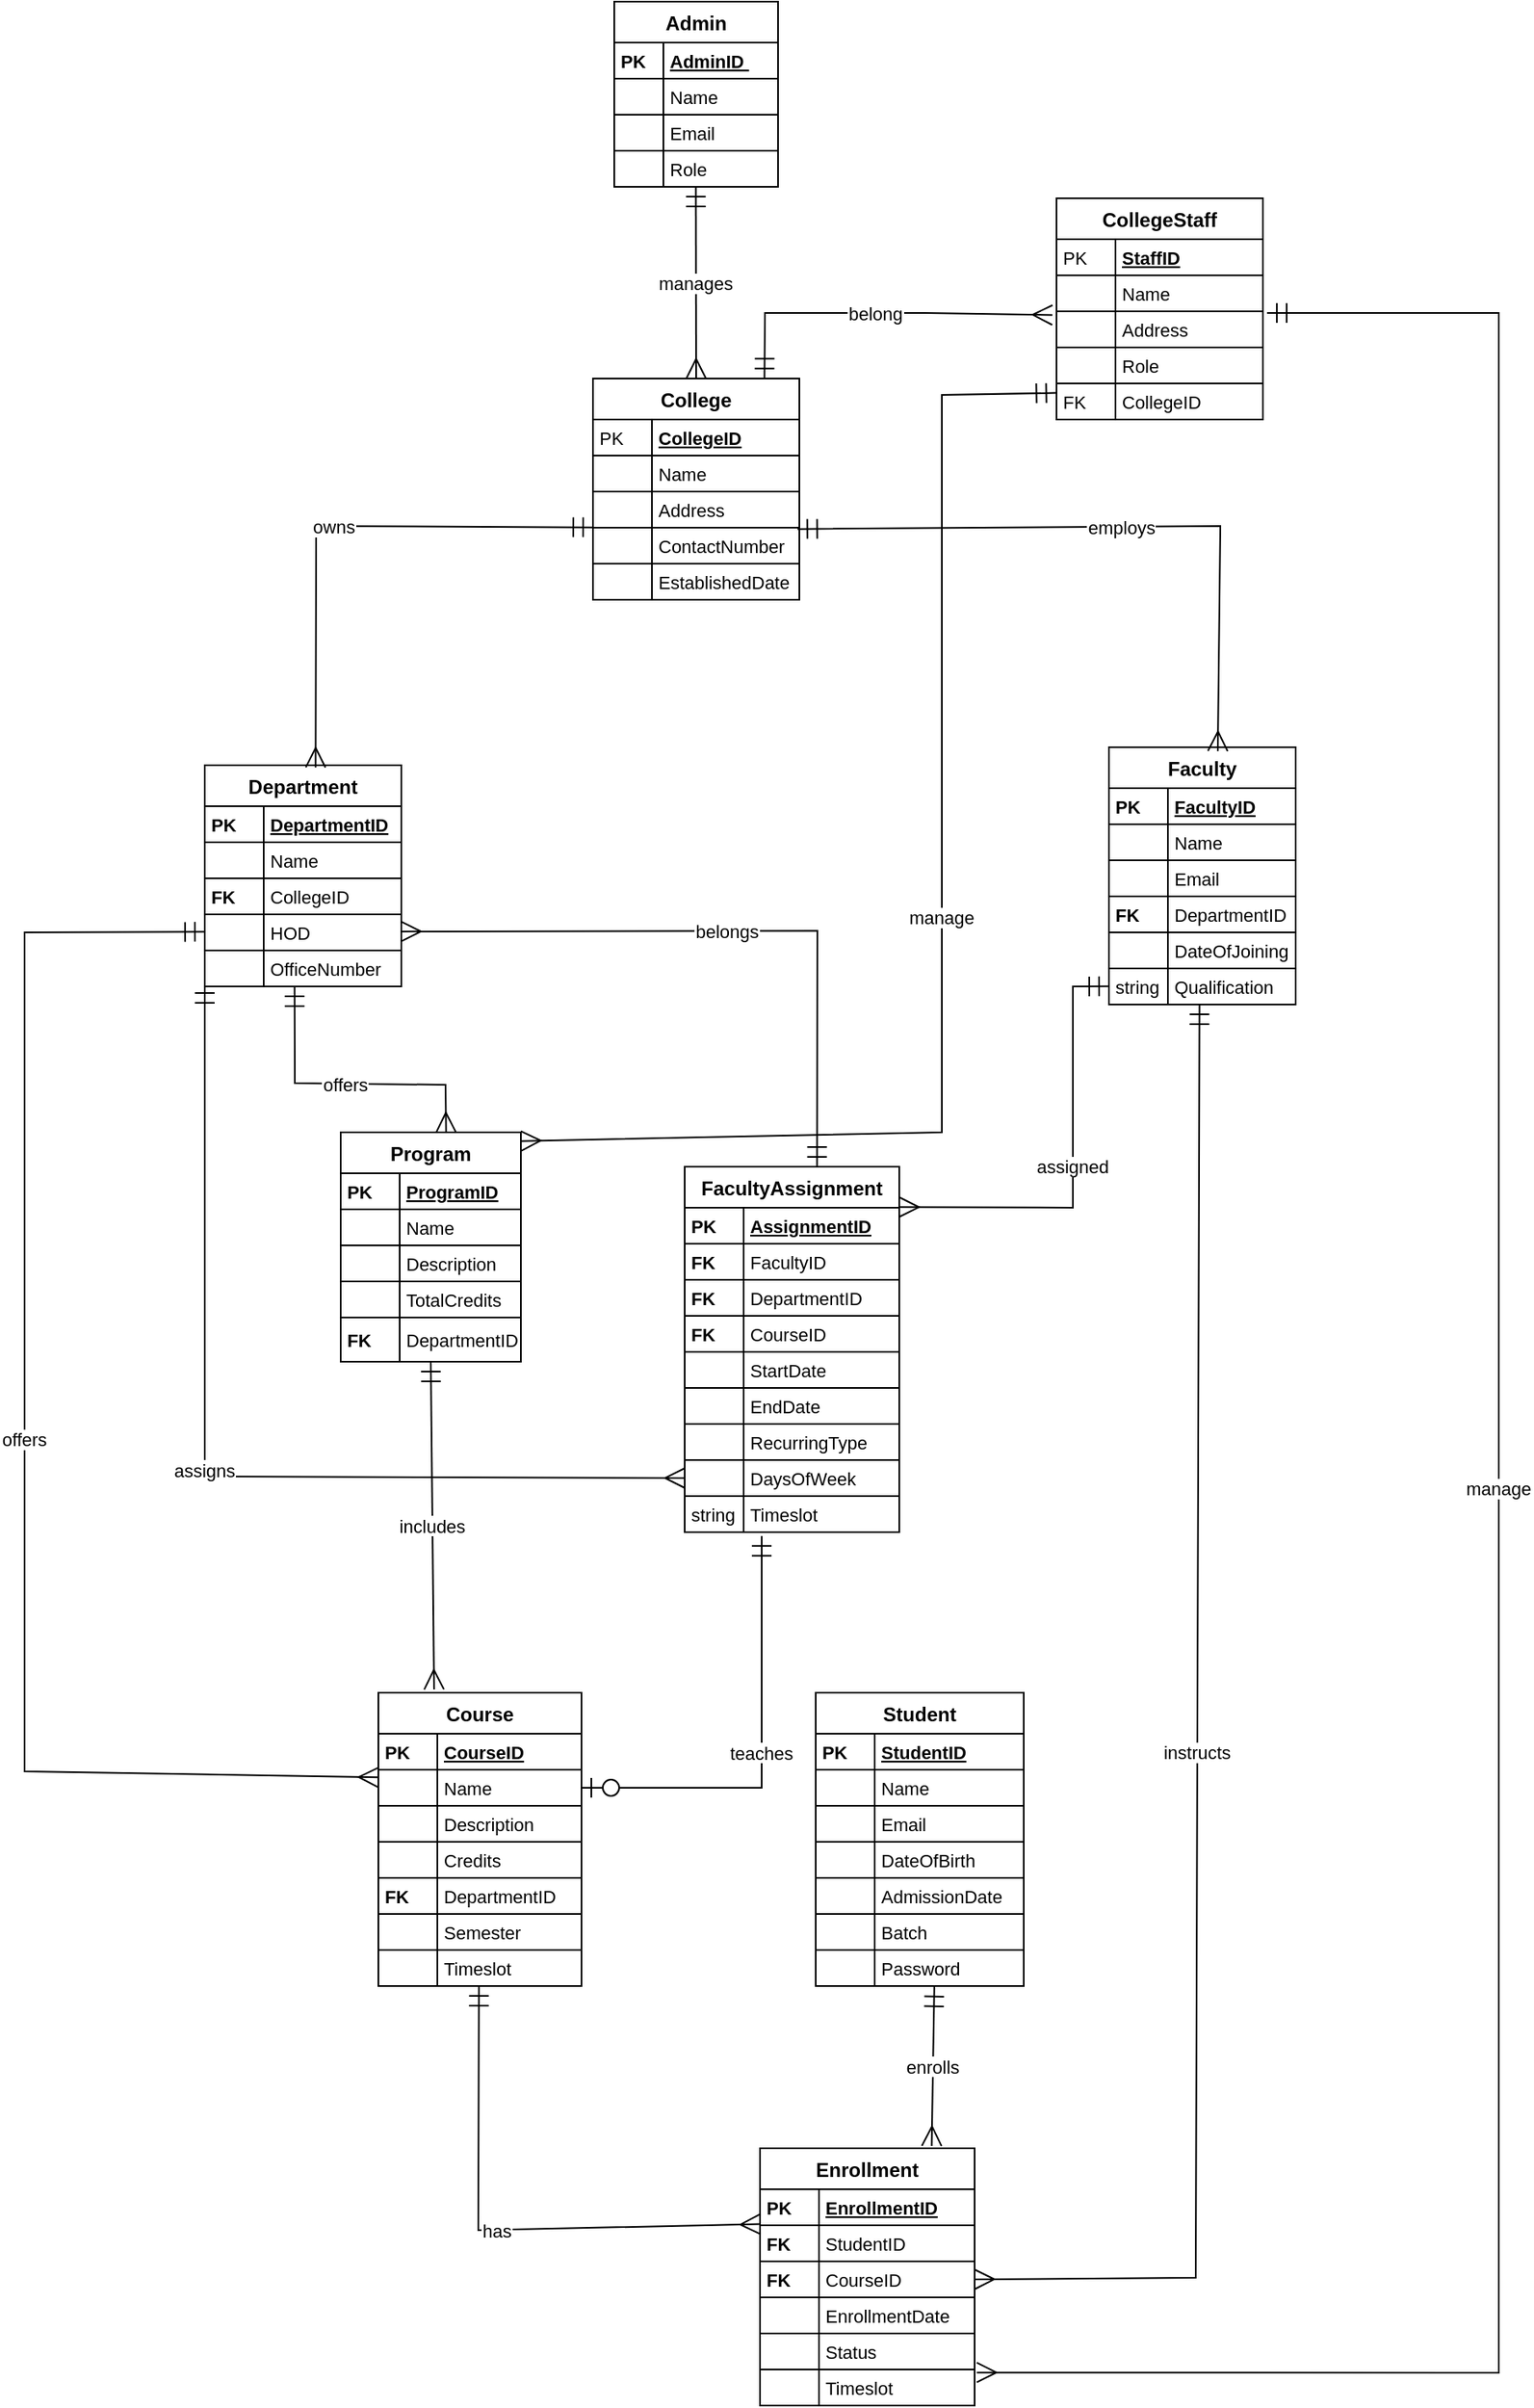<mxfile version="24.2.5" type="device">
  <diagram id="R2lEEEUBdFMjLlhIrx00" name="Page-1">
    <mxGraphModel dx="2017" dy="670" grid="1" gridSize="10" guides="1" tooltips="1" connect="1" arrows="1" fold="1" page="1" pageScale="1" pageWidth="850" pageHeight="1100" math="0" shadow="0" extFonts="Permanent Marker^https://fonts.googleapis.com/css?family=Permanent+Marker">
      <root>
        <mxCell id="0" />
        <mxCell id="1" parent="0" />
        <mxCell id="jrHXLefe-VMUljtb0HfS-173" value="College" style="shape=table;startSize=25;container=1;collapsible=0;childLayout=tableLayout;fixedRows=1;rowLines=1;fontStyle=1;align=center;resizeLast=1;" vertex="1" parent="1">
          <mxGeometry x="297" y="240" width="126" height="135" as="geometry" />
        </mxCell>
        <mxCell id="jrHXLefe-VMUljtb0HfS-174" style="shape=tableRow;horizontal=0;startSize=0;swimlaneHead=0;swimlaneBody=0;fillColor=none;collapsible=0;dropTarget=0;points=[[0,0.5],[1,0.5]];portConstraint=eastwest;top=0;left=0;right=0;bottom=0;" vertex="1" parent="jrHXLefe-VMUljtb0HfS-173">
          <mxGeometry y="25" width="126" height="22" as="geometry" />
        </mxCell>
        <mxCell id="jrHXLefe-VMUljtb0HfS-175" value="PK" style="shape=partialRectangle;connectable=0;fillColor=none;top=0;left=0;bottom=0;right=0;align=left;spacingLeft=2;overflow=hidden;fontSize=11;" vertex="1" parent="jrHXLefe-VMUljtb0HfS-174">
          <mxGeometry width="36" height="22" as="geometry">
            <mxRectangle width="36" height="22" as="alternateBounds" />
          </mxGeometry>
        </mxCell>
        <mxCell id="jrHXLefe-VMUljtb0HfS-176" value="CollegeID" style="shape=partialRectangle;connectable=0;fillColor=none;top=0;left=0;bottom=0;right=0;align=left;spacingLeft=2;overflow=hidden;fontSize=11;fontStyle=5" vertex="1" parent="jrHXLefe-VMUljtb0HfS-174">
          <mxGeometry x="36" width="90" height="22" as="geometry">
            <mxRectangle width="90" height="22" as="alternateBounds" />
          </mxGeometry>
        </mxCell>
        <mxCell id="jrHXLefe-VMUljtb0HfS-177" style="shape=tableRow;horizontal=0;startSize=0;swimlaneHead=0;swimlaneBody=0;fillColor=none;collapsible=0;dropTarget=0;points=[[0,0.5],[1,0.5]];portConstraint=eastwest;top=0;left=0;right=0;bottom=0;" vertex="1" parent="jrHXLefe-VMUljtb0HfS-173">
          <mxGeometry y="47" width="126" height="22" as="geometry" />
        </mxCell>
        <mxCell id="jrHXLefe-VMUljtb0HfS-178" value="" style="shape=partialRectangle;connectable=0;fillColor=none;top=0;left=0;bottom=0;right=0;align=left;spacingLeft=2;overflow=hidden;fontSize=11;" vertex="1" parent="jrHXLefe-VMUljtb0HfS-177">
          <mxGeometry width="36" height="22" as="geometry">
            <mxRectangle width="36" height="22" as="alternateBounds" />
          </mxGeometry>
        </mxCell>
        <mxCell id="jrHXLefe-VMUljtb0HfS-179" value="Name" style="shape=partialRectangle;connectable=0;fillColor=none;top=0;left=0;bottom=0;right=0;align=left;spacingLeft=2;overflow=hidden;fontSize=11;" vertex="1" parent="jrHXLefe-VMUljtb0HfS-177">
          <mxGeometry x="36" width="90" height="22" as="geometry">
            <mxRectangle width="90" height="22" as="alternateBounds" />
          </mxGeometry>
        </mxCell>
        <mxCell id="jrHXLefe-VMUljtb0HfS-180" style="shape=tableRow;horizontal=0;startSize=0;swimlaneHead=0;swimlaneBody=0;fillColor=none;collapsible=0;dropTarget=0;points=[[0,0.5],[1,0.5]];portConstraint=eastwest;top=0;left=0;right=0;bottom=0;" vertex="1" parent="jrHXLefe-VMUljtb0HfS-173">
          <mxGeometry y="69" width="126" height="22" as="geometry" />
        </mxCell>
        <mxCell id="jrHXLefe-VMUljtb0HfS-181" value="" style="shape=partialRectangle;connectable=0;fillColor=none;top=0;left=0;bottom=0;right=0;align=left;spacingLeft=2;overflow=hidden;fontSize=11;" vertex="1" parent="jrHXLefe-VMUljtb0HfS-180">
          <mxGeometry width="36" height="22" as="geometry">
            <mxRectangle width="36" height="22" as="alternateBounds" />
          </mxGeometry>
        </mxCell>
        <mxCell id="jrHXLefe-VMUljtb0HfS-182" value="Address" style="shape=partialRectangle;connectable=0;fillColor=none;top=0;left=0;bottom=0;right=0;align=left;spacingLeft=2;overflow=hidden;fontSize=11;" vertex="1" parent="jrHXLefe-VMUljtb0HfS-180">
          <mxGeometry x="36" width="90" height="22" as="geometry">
            <mxRectangle width="90" height="22" as="alternateBounds" />
          </mxGeometry>
        </mxCell>
        <mxCell id="jrHXLefe-VMUljtb0HfS-183" style="shape=tableRow;horizontal=0;startSize=0;swimlaneHead=0;swimlaneBody=0;fillColor=none;collapsible=0;dropTarget=0;points=[[0,0.5],[1,0.5]];portConstraint=eastwest;top=0;left=0;right=0;bottom=0;" vertex="1" parent="jrHXLefe-VMUljtb0HfS-173">
          <mxGeometry y="91" width="126" height="22" as="geometry" />
        </mxCell>
        <mxCell id="jrHXLefe-VMUljtb0HfS-184" value="" style="shape=partialRectangle;connectable=0;fillColor=none;top=0;left=0;bottom=0;right=0;align=left;spacingLeft=2;overflow=hidden;fontSize=11;" vertex="1" parent="jrHXLefe-VMUljtb0HfS-183">
          <mxGeometry width="36" height="22" as="geometry">
            <mxRectangle width="36" height="22" as="alternateBounds" />
          </mxGeometry>
        </mxCell>
        <mxCell id="jrHXLefe-VMUljtb0HfS-185" value="ContactNumber" style="shape=partialRectangle;connectable=0;fillColor=none;top=0;left=0;bottom=0;right=0;align=left;spacingLeft=2;overflow=hidden;fontSize=11;" vertex="1" parent="jrHXLefe-VMUljtb0HfS-183">
          <mxGeometry x="36" width="90" height="22" as="geometry">
            <mxRectangle width="90" height="22" as="alternateBounds" />
          </mxGeometry>
        </mxCell>
        <mxCell id="jrHXLefe-VMUljtb0HfS-186" style="shape=tableRow;horizontal=0;startSize=0;swimlaneHead=0;swimlaneBody=0;fillColor=none;collapsible=0;dropTarget=0;points=[[0,0.5],[1,0.5]];portConstraint=eastwest;top=0;left=0;right=0;bottom=0;" vertex="1" parent="jrHXLefe-VMUljtb0HfS-173">
          <mxGeometry y="113" width="126" height="22" as="geometry" />
        </mxCell>
        <mxCell id="jrHXLefe-VMUljtb0HfS-187" value="" style="shape=partialRectangle;connectable=0;fillColor=none;top=0;left=0;bottom=0;right=0;align=left;spacingLeft=2;overflow=hidden;fontSize=11;" vertex="1" parent="jrHXLefe-VMUljtb0HfS-186">
          <mxGeometry width="36" height="22" as="geometry">
            <mxRectangle width="36" height="22" as="alternateBounds" />
          </mxGeometry>
        </mxCell>
        <mxCell id="jrHXLefe-VMUljtb0HfS-188" value="EstablishedDate" style="shape=partialRectangle;connectable=0;fillColor=none;top=0;left=0;bottom=0;right=0;align=left;spacingLeft=2;overflow=hidden;fontSize=11;" vertex="1" parent="jrHXLefe-VMUljtb0HfS-186">
          <mxGeometry x="36" width="90" height="22" as="geometry">
            <mxRectangle width="90" height="22" as="alternateBounds" />
          </mxGeometry>
        </mxCell>
        <mxCell id="jrHXLefe-VMUljtb0HfS-189" value="Department" style="shape=table;startSize=25;container=1;collapsible=0;childLayout=tableLayout;fixedRows=1;rowLines=1;fontStyle=1;align=center;resizeLast=1;" vertex="1" parent="1">
          <mxGeometry x="60" y="476" width="120" height="135" as="geometry" />
        </mxCell>
        <mxCell id="jrHXLefe-VMUljtb0HfS-190" style="shape=tableRow;horizontal=0;startSize=0;swimlaneHead=0;swimlaneBody=0;fillColor=none;collapsible=0;dropTarget=0;points=[[0,0.5],[1,0.5]];portConstraint=eastwest;top=0;left=0;right=0;bottom=0;" vertex="1" parent="jrHXLefe-VMUljtb0HfS-189">
          <mxGeometry y="25" width="120" height="22" as="geometry" />
        </mxCell>
        <mxCell id="jrHXLefe-VMUljtb0HfS-191" value="PK" style="shape=partialRectangle;connectable=0;fillColor=none;top=0;left=0;bottom=0;right=0;align=left;spacingLeft=2;overflow=hidden;fontSize=11;fontStyle=1" vertex="1" parent="jrHXLefe-VMUljtb0HfS-190">
          <mxGeometry width="36" height="22" as="geometry">
            <mxRectangle width="36" height="22" as="alternateBounds" />
          </mxGeometry>
        </mxCell>
        <mxCell id="jrHXLefe-VMUljtb0HfS-192" value="DepartmentID" style="shape=partialRectangle;connectable=0;fillColor=none;top=0;left=0;bottom=0;right=0;align=left;spacingLeft=2;overflow=hidden;fontSize=11;fontStyle=5" vertex="1" parent="jrHXLefe-VMUljtb0HfS-190">
          <mxGeometry x="36" width="84" height="22" as="geometry">
            <mxRectangle width="84" height="22" as="alternateBounds" />
          </mxGeometry>
        </mxCell>
        <mxCell id="jrHXLefe-VMUljtb0HfS-193" style="shape=tableRow;horizontal=0;startSize=0;swimlaneHead=0;swimlaneBody=0;fillColor=none;collapsible=0;dropTarget=0;points=[[0,0.5],[1,0.5]];portConstraint=eastwest;top=0;left=0;right=0;bottom=0;" vertex="1" parent="jrHXLefe-VMUljtb0HfS-189">
          <mxGeometry y="47" width="120" height="22" as="geometry" />
        </mxCell>
        <mxCell id="jrHXLefe-VMUljtb0HfS-194" value="" style="shape=partialRectangle;connectable=0;fillColor=none;top=0;left=0;bottom=0;right=0;align=left;spacingLeft=2;overflow=hidden;fontSize=11;" vertex="1" parent="jrHXLefe-VMUljtb0HfS-193">
          <mxGeometry width="36" height="22" as="geometry">
            <mxRectangle width="36" height="22" as="alternateBounds" />
          </mxGeometry>
        </mxCell>
        <mxCell id="jrHXLefe-VMUljtb0HfS-195" value="Name" style="shape=partialRectangle;connectable=0;fillColor=none;top=0;left=0;bottom=0;right=0;align=left;spacingLeft=2;overflow=hidden;fontSize=11;" vertex="1" parent="jrHXLefe-VMUljtb0HfS-193">
          <mxGeometry x="36" width="84" height="22" as="geometry">
            <mxRectangle width="84" height="22" as="alternateBounds" />
          </mxGeometry>
        </mxCell>
        <mxCell id="jrHXLefe-VMUljtb0HfS-196" style="shape=tableRow;horizontal=0;startSize=0;swimlaneHead=0;swimlaneBody=0;fillColor=none;collapsible=0;dropTarget=0;points=[[0,0.5],[1,0.5]];portConstraint=eastwest;top=0;left=0;right=0;bottom=0;" vertex="1" parent="jrHXLefe-VMUljtb0HfS-189">
          <mxGeometry y="69" width="120" height="22" as="geometry" />
        </mxCell>
        <mxCell id="jrHXLefe-VMUljtb0HfS-197" value="FK" style="shape=partialRectangle;connectable=0;fillColor=none;top=0;left=0;bottom=0;right=0;align=left;spacingLeft=2;overflow=hidden;fontSize=11;fontStyle=1" vertex="1" parent="jrHXLefe-VMUljtb0HfS-196">
          <mxGeometry width="36" height="22" as="geometry">
            <mxRectangle width="36" height="22" as="alternateBounds" />
          </mxGeometry>
        </mxCell>
        <mxCell id="jrHXLefe-VMUljtb0HfS-198" value="CollegeID" style="shape=partialRectangle;connectable=0;fillColor=none;top=0;left=0;bottom=0;right=0;align=left;spacingLeft=2;overflow=hidden;fontSize=11;" vertex="1" parent="jrHXLefe-VMUljtb0HfS-196">
          <mxGeometry x="36" width="84" height="22" as="geometry">
            <mxRectangle width="84" height="22" as="alternateBounds" />
          </mxGeometry>
        </mxCell>
        <mxCell id="jrHXLefe-VMUljtb0HfS-199" style="shape=tableRow;horizontal=0;startSize=0;swimlaneHead=0;swimlaneBody=0;fillColor=none;collapsible=0;dropTarget=0;points=[[0,0.5],[1,0.5]];portConstraint=eastwest;top=0;left=0;right=0;bottom=0;" vertex="1" parent="jrHXLefe-VMUljtb0HfS-189">
          <mxGeometry y="91" width="120" height="22" as="geometry" />
        </mxCell>
        <mxCell id="jrHXLefe-VMUljtb0HfS-200" value="" style="shape=partialRectangle;connectable=0;fillColor=none;top=0;left=0;bottom=0;right=0;align=left;spacingLeft=2;overflow=hidden;fontSize=11;" vertex="1" parent="jrHXLefe-VMUljtb0HfS-199">
          <mxGeometry width="36" height="22" as="geometry">
            <mxRectangle width="36" height="22" as="alternateBounds" />
          </mxGeometry>
        </mxCell>
        <mxCell id="jrHXLefe-VMUljtb0HfS-201" value="HOD" style="shape=partialRectangle;connectable=0;fillColor=none;top=0;left=0;bottom=0;right=0;align=left;spacingLeft=2;overflow=hidden;fontSize=11;" vertex="1" parent="jrHXLefe-VMUljtb0HfS-199">
          <mxGeometry x="36" width="84" height="22" as="geometry">
            <mxRectangle width="84" height="22" as="alternateBounds" />
          </mxGeometry>
        </mxCell>
        <mxCell id="jrHXLefe-VMUljtb0HfS-202" style="shape=tableRow;horizontal=0;startSize=0;swimlaneHead=0;swimlaneBody=0;fillColor=none;collapsible=0;dropTarget=0;points=[[0,0.5],[1,0.5]];portConstraint=eastwest;top=0;left=0;right=0;bottom=0;" vertex="1" parent="jrHXLefe-VMUljtb0HfS-189">
          <mxGeometry y="113" width="120" height="22" as="geometry" />
        </mxCell>
        <mxCell id="jrHXLefe-VMUljtb0HfS-203" value="" style="shape=partialRectangle;connectable=0;fillColor=none;top=0;left=0;bottom=0;right=0;align=left;spacingLeft=2;overflow=hidden;fontSize=11;" vertex="1" parent="jrHXLefe-VMUljtb0HfS-202">
          <mxGeometry width="36" height="22" as="geometry">
            <mxRectangle width="36" height="22" as="alternateBounds" />
          </mxGeometry>
        </mxCell>
        <mxCell id="jrHXLefe-VMUljtb0HfS-204" value="OfficeNumber" style="shape=partialRectangle;connectable=0;fillColor=none;top=0;left=0;bottom=0;right=0;align=left;spacingLeft=2;overflow=hidden;fontSize=11;" vertex="1" parent="jrHXLefe-VMUljtb0HfS-202">
          <mxGeometry x="36" width="84" height="22" as="geometry">
            <mxRectangle width="84" height="22" as="alternateBounds" />
          </mxGeometry>
        </mxCell>
        <mxCell id="jrHXLefe-VMUljtb0HfS-205" value="Course" style="shape=table;startSize=25;container=1;collapsible=0;childLayout=tableLayout;fixedRows=1;rowLines=1;fontStyle=1;align=center;resizeLast=1;" vertex="1" parent="1">
          <mxGeometry x="166" y="1042" width="124" height="179" as="geometry" />
        </mxCell>
        <mxCell id="jrHXLefe-VMUljtb0HfS-206" style="shape=tableRow;horizontal=0;startSize=0;swimlaneHead=0;swimlaneBody=0;fillColor=none;collapsible=0;dropTarget=0;points=[[0,0.5],[1,0.5]];portConstraint=eastwest;top=0;left=0;right=0;bottom=0;" vertex="1" parent="jrHXLefe-VMUljtb0HfS-205">
          <mxGeometry y="25" width="124" height="22" as="geometry" />
        </mxCell>
        <mxCell id="jrHXLefe-VMUljtb0HfS-207" value="PK" style="shape=partialRectangle;connectable=0;fillColor=none;top=0;left=0;bottom=0;right=0;align=left;spacingLeft=2;overflow=hidden;fontSize=11;fontStyle=1" vertex="1" parent="jrHXLefe-VMUljtb0HfS-206">
          <mxGeometry width="36" height="22" as="geometry">
            <mxRectangle width="36" height="22" as="alternateBounds" />
          </mxGeometry>
        </mxCell>
        <mxCell id="jrHXLefe-VMUljtb0HfS-208" value="CourseID" style="shape=partialRectangle;connectable=0;fillColor=none;top=0;left=0;bottom=0;right=0;align=left;spacingLeft=2;overflow=hidden;fontSize=11;fontStyle=5" vertex="1" parent="jrHXLefe-VMUljtb0HfS-206">
          <mxGeometry x="36" width="88" height="22" as="geometry">
            <mxRectangle width="88" height="22" as="alternateBounds" />
          </mxGeometry>
        </mxCell>
        <mxCell id="jrHXLefe-VMUljtb0HfS-209" style="shape=tableRow;horizontal=0;startSize=0;swimlaneHead=0;swimlaneBody=0;fillColor=none;collapsible=0;dropTarget=0;points=[[0,0.5],[1,0.5]];portConstraint=eastwest;top=0;left=0;right=0;bottom=0;" vertex="1" parent="jrHXLefe-VMUljtb0HfS-205">
          <mxGeometry y="47" width="124" height="22" as="geometry" />
        </mxCell>
        <mxCell id="jrHXLefe-VMUljtb0HfS-210" value="                                                    " style="shape=partialRectangle;connectable=0;fillColor=none;top=0;left=0;bottom=0;right=0;align=left;spacingLeft=2;overflow=hidden;fontSize=11;" vertex="1" parent="jrHXLefe-VMUljtb0HfS-209">
          <mxGeometry width="36" height="22" as="geometry">
            <mxRectangle width="36" height="22" as="alternateBounds" />
          </mxGeometry>
        </mxCell>
        <mxCell id="jrHXLefe-VMUljtb0HfS-211" value="Name" style="shape=partialRectangle;connectable=0;fillColor=none;top=0;left=0;bottom=0;right=0;align=left;spacingLeft=2;overflow=hidden;fontSize=11;" vertex="1" parent="jrHXLefe-VMUljtb0HfS-209">
          <mxGeometry x="36" width="88" height="22" as="geometry">
            <mxRectangle width="88" height="22" as="alternateBounds" />
          </mxGeometry>
        </mxCell>
        <mxCell id="jrHXLefe-VMUljtb0HfS-212" style="shape=tableRow;horizontal=0;startSize=0;swimlaneHead=0;swimlaneBody=0;fillColor=none;collapsible=0;dropTarget=0;points=[[0,0.5],[1,0.5]];portConstraint=eastwest;top=0;left=0;right=0;bottom=0;" vertex="1" parent="jrHXLefe-VMUljtb0HfS-205">
          <mxGeometry y="69" width="124" height="22" as="geometry" />
        </mxCell>
        <mxCell id="jrHXLefe-VMUljtb0HfS-213" value="" style="shape=partialRectangle;connectable=0;fillColor=none;top=0;left=0;bottom=0;right=0;align=left;spacingLeft=2;overflow=hidden;fontSize=11;" vertex="1" parent="jrHXLefe-VMUljtb0HfS-212">
          <mxGeometry width="36" height="22" as="geometry">
            <mxRectangle width="36" height="22" as="alternateBounds" />
          </mxGeometry>
        </mxCell>
        <mxCell id="jrHXLefe-VMUljtb0HfS-214" value="Description" style="shape=partialRectangle;connectable=0;fillColor=none;top=0;left=0;bottom=0;right=0;align=left;spacingLeft=2;overflow=hidden;fontSize=11;" vertex="1" parent="jrHXLefe-VMUljtb0HfS-212">
          <mxGeometry x="36" width="88" height="22" as="geometry">
            <mxRectangle width="88" height="22" as="alternateBounds" />
          </mxGeometry>
        </mxCell>
        <mxCell id="jrHXLefe-VMUljtb0HfS-215" style="shape=tableRow;horizontal=0;startSize=0;swimlaneHead=0;swimlaneBody=0;fillColor=none;collapsible=0;dropTarget=0;points=[[0,0.5],[1,0.5]];portConstraint=eastwest;top=0;left=0;right=0;bottom=0;" vertex="1" parent="jrHXLefe-VMUljtb0HfS-205">
          <mxGeometry y="91" width="124" height="22" as="geometry" />
        </mxCell>
        <mxCell id="jrHXLefe-VMUljtb0HfS-216" value="" style="shape=partialRectangle;connectable=0;fillColor=none;top=0;left=0;bottom=0;right=0;align=left;spacingLeft=2;overflow=hidden;fontSize=11;" vertex="1" parent="jrHXLefe-VMUljtb0HfS-215">
          <mxGeometry width="36" height="22" as="geometry">
            <mxRectangle width="36" height="22" as="alternateBounds" />
          </mxGeometry>
        </mxCell>
        <mxCell id="jrHXLefe-VMUljtb0HfS-217" value="Credits" style="shape=partialRectangle;connectable=0;fillColor=none;top=0;left=0;bottom=0;right=0;align=left;spacingLeft=2;overflow=hidden;fontSize=11;" vertex="1" parent="jrHXLefe-VMUljtb0HfS-215">
          <mxGeometry x="36" width="88" height="22" as="geometry">
            <mxRectangle width="88" height="22" as="alternateBounds" />
          </mxGeometry>
        </mxCell>
        <mxCell id="jrHXLefe-VMUljtb0HfS-218" style="shape=tableRow;horizontal=0;startSize=0;swimlaneHead=0;swimlaneBody=0;fillColor=none;collapsible=0;dropTarget=0;points=[[0,0.5],[1,0.5]];portConstraint=eastwest;top=0;left=0;right=0;bottom=0;" vertex="1" parent="jrHXLefe-VMUljtb0HfS-205">
          <mxGeometry y="113" width="124" height="22" as="geometry" />
        </mxCell>
        <mxCell id="jrHXLefe-VMUljtb0HfS-219" value="FK" style="shape=partialRectangle;connectable=0;fillColor=none;top=0;left=0;bottom=0;right=0;align=left;spacingLeft=2;overflow=hidden;fontSize=11;fontStyle=1" vertex="1" parent="jrHXLefe-VMUljtb0HfS-218">
          <mxGeometry width="36" height="22" as="geometry">
            <mxRectangle width="36" height="22" as="alternateBounds" />
          </mxGeometry>
        </mxCell>
        <mxCell id="jrHXLefe-VMUljtb0HfS-220" value="DepartmentID" style="shape=partialRectangle;connectable=0;fillColor=none;top=0;left=0;bottom=0;right=0;align=left;spacingLeft=2;overflow=hidden;fontSize=11;" vertex="1" parent="jrHXLefe-VMUljtb0HfS-218">
          <mxGeometry x="36" width="88" height="22" as="geometry">
            <mxRectangle width="88" height="22" as="alternateBounds" />
          </mxGeometry>
        </mxCell>
        <mxCell id="jrHXLefe-VMUljtb0HfS-221" style="shape=tableRow;horizontal=0;startSize=0;swimlaneHead=0;swimlaneBody=0;fillColor=none;collapsible=0;dropTarget=0;points=[[0,0.5],[1,0.5]];portConstraint=eastwest;top=0;left=0;right=0;bottom=0;" vertex="1" parent="jrHXLefe-VMUljtb0HfS-205">
          <mxGeometry y="135" width="124" height="22" as="geometry" />
        </mxCell>
        <mxCell id="jrHXLefe-VMUljtb0HfS-222" value="" style="shape=partialRectangle;connectable=0;fillColor=none;top=0;left=0;bottom=0;right=0;align=left;spacingLeft=2;overflow=hidden;fontSize=11;" vertex="1" parent="jrHXLefe-VMUljtb0HfS-221">
          <mxGeometry width="36" height="22" as="geometry">
            <mxRectangle width="36" height="22" as="alternateBounds" />
          </mxGeometry>
        </mxCell>
        <mxCell id="jrHXLefe-VMUljtb0HfS-223" value="Semester" style="shape=partialRectangle;connectable=0;fillColor=none;top=0;left=0;bottom=0;right=0;align=left;spacingLeft=2;overflow=hidden;fontSize=11;" vertex="1" parent="jrHXLefe-VMUljtb0HfS-221">
          <mxGeometry x="36" width="88" height="22" as="geometry">
            <mxRectangle width="88" height="22" as="alternateBounds" />
          </mxGeometry>
        </mxCell>
        <mxCell id="jrHXLefe-VMUljtb0HfS-224" style="shape=tableRow;horizontal=0;startSize=0;swimlaneHead=0;swimlaneBody=0;fillColor=none;collapsible=0;dropTarget=0;points=[[0,0.5],[1,0.5]];portConstraint=eastwest;top=0;left=0;right=0;bottom=0;" vertex="1" parent="jrHXLefe-VMUljtb0HfS-205">
          <mxGeometry y="157" width="124" height="22" as="geometry" />
        </mxCell>
        <mxCell id="jrHXLefe-VMUljtb0HfS-225" value="" style="shape=partialRectangle;connectable=0;fillColor=none;top=0;left=0;bottom=0;right=0;align=left;spacingLeft=2;overflow=hidden;fontSize=11;" vertex="1" parent="jrHXLefe-VMUljtb0HfS-224">
          <mxGeometry width="36" height="22" as="geometry">
            <mxRectangle width="36" height="22" as="alternateBounds" />
          </mxGeometry>
        </mxCell>
        <mxCell id="jrHXLefe-VMUljtb0HfS-226" value="Timeslot" style="shape=partialRectangle;connectable=0;fillColor=none;top=0;left=0;bottom=0;right=0;align=left;spacingLeft=2;overflow=hidden;fontSize=11;" vertex="1" parent="jrHXLefe-VMUljtb0HfS-224">
          <mxGeometry x="36" width="88" height="22" as="geometry">
            <mxRectangle width="88" height="22" as="alternateBounds" />
          </mxGeometry>
        </mxCell>
        <mxCell id="jrHXLefe-VMUljtb0HfS-227" value="FacultyAssignment" style="shape=table;startSize=25;container=1;collapsible=0;childLayout=tableLayout;fixedRows=1;rowLines=1;fontStyle=1;align=center;resizeLast=1;" vertex="1" parent="1">
          <mxGeometry x="353" y="721" width="131" height="223" as="geometry" />
        </mxCell>
        <mxCell id="jrHXLefe-VMUljtb0HfS-228" style="shape=tableRow;horizontal=0;startSize=0;swimlaneHead=0;swimlaneBody=0;fillColor=none;collapsible=0;dropTarget=0;points=[[0,0.5],[1,0.5]];portConstraint=eastwest;top=0;left=0;right=0;bottom=0;" vertex="1" parent="jrHXLefe-VMUljtb0HfS-227">
          <mxGeometry y="25" width="131" height="22" as="geometry" />
        </mxCell>
        <mxCell id="jrHXLefe-VMUljtb0HfS-229" value="PK" style="shape=partialRectangle;connectable=0;fillColor=none;top=0;left=0;bottom=0;right=0;align=left;spacingLeft=2;overflow=hidden;fontSize=11;fontStyle=1" vertex="1" parent="jrHXLefe-VMUljtb0HfS-228">
          <mxGeometry width="36" height="22" as="geometry">
            <mxRectangle width="36" height="22" as="alternateBounds" />
          </mxGeometry>
        </mxCell>
        <mxCell id="jrHXLefe-VMUljtb0HfS-230" value="AssignmentID" style="shape=partialRectangle;connectable=0;fillColor=none;top=0;left=0;bottom=0;right=0;align=left;spacingLeft=2;overflow=hidden;fontSize=11;fontStyle=5" vertex="1" parent="jrHXLefe-VMUljtb0HfS-228">
          <mxGeometry x="36" width="95" height="22" as="geometry">
            <mxRectangle width="95" height="22" as="alternateBounds" />
          </mxGeometry>
        </mxCell>
        <mxCell id="jrHXLefe-VMUljtb0HfS-231" style="shape=tableRow;horizontal=0;startSize=0;swimlaneHead=0;swimlaneBody=0;fillColor=none;collapsible=0;dropTarget=0;points=[[0,0.5],[1,0.5]];portConstraint=eastwest;top=0;left=0;right=0;bottom=0;" vertex="1" parent="jrHXLefe-VMUljtb0HfS-227">
          <mxGeometry y="47" width="131" height="22" as="geometry" />
        </mxCell>
        <mxCell id="jrHXLefe-VMUljtb0HfS-232" value="FK" style="shape=partialRectangle;connectable=0;fillColor=none;top=0;left=0;bottom=0;right=0;align=left;spacingLeft=2;overflow=hidden;fontSize=11;fontStyle=1" vertex="1" parent="jrHXLefe-VMUljtb0HfS-231">
          <mxGeometry width="36" height="22" as="geometry">
            <mxRectangle width="36" height="22" as="alternateBounds" />
          </mxGeometry>
        </mxCell>
        <mxCell id="jrHXLefe-VMUljtb0HfS-233" value="FacultyID" style="shape=partialRectangle;connectable=0;fillColor=none;top=0;left=0;bottom=0;right=0;align=left;spacingLeft=2;overflow=hidden;fontSize=11;" vertex="1" parent="jrHXLefe-VMUljtb0HfS-231">
          <mxGeometry x="36" width="95" height="22" as="geometry">
            <mxRectangle width="95" height="22" as="alternateBounds" />
          </mxGeometry>
        </mxCell>
        <mxCell id="jrHXLefe-VMUljtb0HfS-234" style="shape=tableRow;horizontal=0;startSize=0;swimlaneHead=0;swimlaneBody=0;fillColor=none;collapsible=0;dropTarget=0;points=[[0,0.5],[1,0.5]];portConstraint=eastwest;top=0;left=0;right=0;bottom=0;" vertex="1" parent="jrHXLefe-VMUljtb0HfS-227">
          <mxGeometry y="69" width="131" height="22" as="geometry" />
        </mxCell>
        <mxCell id="jrHXLefe-VMUljtb0HfS-235" value="FK" style="shape=partialRectangle;connectable=0;fillColor=none;top=0;left=0;bottom=0;right=0;align=left;spacingLeft=2;overflow=hidden;fontSize=11;fontStyle=1" vertex="1" parent="jrHXLefe-VMUljtb0HfS-234">
          <mxGeometry width="36" height="22" as="geometry">
            <mxRectangle width="36" height="22" as="alternateBounds" />
          </mxGeometry>
        </mxCell>
        <mxCell id="jrHXLefe-VMUljtb0HfS-236" value="DepartmentID" style="shape=partialRectangle;connectable=0;fillColor=none;top=0;left=0;bottom=0;right=0;align=left;spacingLeft=2;overflow=hidden;fontSize=11;" vertex="1" parent="jrHXLefe-VMUljtb0HfS-234">
          <mxGeometry x="36" width="95" height="22" as="geometry">
            <mxRectangle width="95" height="22" as="alternateBounds" />
          </mxGeometry>
        </mxCell>
        <mxCell id="jrHXLefe-VMUljtb0HfS-237" style="shape=tableRow;horizontal=0;startSize=0;swimlaneHead=0;swimlaneBody=0;fillColor=none;collapsible=0;dropTarget=0;points=[[0,0.5],[1,0.5]];portConstraint=eastwest;top=0;left=0;right=0;bottom=0;" vertex="1" parent="jrHXLefe-VMUljtb0HfS-227">
          <mxGeometry y="91" width="131" height="22" as="geometry" />
        </mxCell>
        <mxCell id="jrHXLefe-VMUljtb0HfS-238" value="FK" style="shape=partialRectangle;connectable=0;fillColor=none;top=0;left=0;bottom=0;right=0;align=left;spacingLeft=2;overflow=hidden;fontSize=11;fontStyle=1" vertex="1" parent="jrHXLefe-VMUljtb0HfS-237">
          <mxGeometry width="36" height="22" as="geometry">
            <mxRectangle width="36" height="22" as="alternateBounds" />
          </mxGeometry>
        </mxCell>
        <mxCell id="jrHXLefe-VMUljtb0HfS-239" value="CourseID" style="shape=partialRectangle;connectable=0;fillColor=none;top=0;left=0;bottom=0;right=0;align=left;spacingLeft=2;overflow=hidden;fontSize=11;" vertex="1" parent="jrHXLefe-VMUljtb0HfS-237">
          <mxGeometry x="36" width="95" height="22" as="geometry">
            <mxRectangle width="95" height="22" as="alternateBounds" />
          </mxGeometry>
        </mxCell>
        <mxCell id="jrHXLefe-VMUljtb0HfS-240" style="shape=tableRow;horizontal=0;startSize=0;swimlaneHead=0;swimlaneBody=0;fillColor=none;collapsible=0;dropTarget=0;points=[[0,0.5],[1,0.5]];portConstraint=eastwest;top=0;left=0;right=0;bottom=0;" vertex="1" parent="jrHXLefe-VMUljtb0HfS-227">
          <mxGeometry y="113" width="131" height="22" as="geometry" />
        </mxCell>
        <mxCell id="jrHXLefe-VMUljtb0HfS-241" value="" style="shape=partialRectangle;connectable=0;fillColor=none;top=0;left=0;bottom=0;right=0;align=left;spacingLeft=2;overflow=hidden;fontSize=11;" vertex="1" parent="jrHXLefe-VMUljtb0HfS-240">
          <mxGeometry width="36" height="22" as="geometry">
            <mxRectangle width="36" height="22" as="alternateBounds" />
          </mxGeometry>
        </mxCell>
        <mxCell id="jrHXLefe-VMUljtb0HfS-242" value="StartDate" style="shape=partialRectangle;connectable=0;fillColor=none;top=0;left=0;bottom=0;right=0;align=left;spacingLeft=2;overflow=hidden;fontSize=11;" vertex="1" parent="jrHXLefe-VMUljtb0HfS-240">
          <mxGeometry x="36" width="95" height="22" as="geometry">
            <mxRectangle width="95" height="22" as="alternateBounds" />
          </mxGeometry>
        </mxCell>
        <mxCell id="jrHXLefe-VMUljtb0HfS-243" style="shape=tableRow;horizontal=0;startSize=0;swimlaneHead=0;swimlaneBody=0;fillColor=none;collapsible=0;dropTarget=0;points=[[0,0.5],[1,0.5]];portConstraint=eastwest;top=0;left=0;right=0;bottom=0;" vertex="1" parent="jrHXLefe-VMUljtb0HfS-227">
          <mxGeometry y="135" width="131" height="22" as="geometry" />
        </mxCell>
        <mxCell id="jrHXLefe-VMUljtb0HfS-244" value="" style="shape=partialRectangle;connectable=0;fillColor=none;top=0;left=0;bottom=0;right=0;align=left;spacingLeft=2;overflow=hidden;fontSize=11;" vertex="1" parent="jrHXLefe-VMUljtb0HfS-243">
          <mxGeometry width="36" height="22" as="geometry">
            <mxRectangle width="36" height="22" as="alternateBounds" />
          </mxGeometry>
        </mxCell>
        <mxCell id="jrHXLefe-VMUljtb0HfS-245" value="EndDate" style="shape=partialRectangle;connectable=0;fillColor=none;top=0;left=0;bottom=0;right=0;align=left;spacingLeft=2;overflow=hidden;fontSize=11;" vertex="1" parent="jrHXLefe-VMUljtb0HfS-243">
          <mxGeometry x="36" width="95" height="22" as="geometry">
            <mxRectangle width="95" height="22" as="alternateBounds" />
          </mxGeometry>
        </mxCell>
        <mxCell id="jrHXLefe-VMUljtb0HfS-246" style="shape=tableRow;horizontal=0;startSize=0;swimlaneHead=0;swimlaneBody=0;fillColor=none;collapsible=0;dropTarget=0;points=[[0,0.5],[1,0.5]];portConstraint=eastwest;top=0;left=0;right=0;bottom=0;" vertex="1" parent="jrHXLefe-VMUljtb0HfS-227">
          <mxGeometry y="157" width="131" height="22" as="geometry" />
        </mxCell>
        <mxCell id="jrHXLefe-VMUljtb0HfS-247" value="" style="shape=partialRectangle;connectable=0;fillColor=none;top=0;left=0;bottom=0;right=0;align=left;spacingLeft=2;overflow=hidden;fontSize=11;" vertex="1" parent="jrHXLefe-VMUljtb0HfS-246">
          <mxGeometry width="36" height="22" as="geometry">
            <mxRectangle width="36" height="22" as="alternateBounds" />
          </mxGeometry>
        </mxCell>
        <mxCell id="jrHXLefe-VMUljtb0HfS-248" value="RecurringType" style="shape=partialRectangle;connectable=0;fillColor=none;top=0;left=0;bottom=0;right=0;align=left;spacingLeft=2;overflow=hidden;fontSize=11;" vertex="1" parent="jrHXLefe-VMUljtb0HfS-246">
          <mxGeometry x="36" width="95" height="22" as="geometry">
            <mxRectangle width="95" height="22" as="alternateBounds" />
          </mxGeometry>
        </mxCell>
        <mxCell id="jrHXLefe-VMUljtb0HfS-249" style="shape=tableRow;horizontal=0;startSize=0;swimlaneHead=0;swimlaneBody=0;fillColor=none;collapsible=0;dropTarget=0;points=[[0,0.5],[1,0.5]];portConstraint=eastwest;top=0;left=0;right=0;bottom=0;" vertex="1" parent="jrHXLefe-VMUljtb0HfS-227">
          <mxGeometry y="179" width="131" height="22" as="geometry" />
        </mxCell>
        <mxCell id="jrHXLefe-VMUljtb0HfS-250" value="" style="shape=partialRectangle;connectable=0;fillColor=none;top=0;left=0;bottom=0;right=0;align=left;spacingLeft=2;overflow=hidden;fontSize=11;" vertex="1" parent="jrHXLefe-VMUljtb0HfS-249">
          <mxGeometry width="36" height="22" as="geometry">
            <mxRectangle width="36" height="22" as="alternateBounds" />
          </mxGeometry>
        </mxCell>
        <mxCell id="jrHXLefe-VMUljtb0HfS-251" value="DaysOfWeek" style="shape=partialRectangle;connectable=0;fillColor=none;top=0;left=0;bottom=0;right=0;align=left;spacingLeft=2;overflow=hidden;fontSize=11;" vertex="1" parent="jrHXLefe-VMUljtb0HfS-249">
          <mxGeometry x="36" width="95" height="22" as="geometry">
            <mxRectangle width="95" height="22" as="alternateBounds" />
          </mxGeometry>
        </mxCell>
        <mxCell id="jrHXLefe-VMUljtb0HfS-252" style="shape=tableRow;horizontal=0;startSize=0;swimlaneHead=0;swimlaneBody=0;fillColor=none;collapsible=0;dropTarget=0;points=[[0,0.5],[1,0.5]];portConstraint=eastwest;top=0;left=0;right=0;bottom=0;" vertex="1" parent="jrHXLefe-VMUljtb0HfS-227">
          <mxGeometry y="201" width="131" height="22" as="geometry" />
        </mxCell>
        <mxCell id="jrHXLefe-VMUljtb0HfS-253" value="string" style="shape=partialRectangle;connectable=0;fillColor=none;top=0;left=0;bottom=0;right=0;align=left;spacingLeft=2;overflow=hidden;fontSize=11;" vertex="1" parent="jrHXLefe-VMUljtb0HfS-252">
          <mxGeometry width="36" height="22" as="geometry">
            <mxRectangle width="36" height="22" as="alternateBounds" />
          </mxGeometry>
        </mxCell>
        <mxCell id="jrHXLefe-VMUljtb0HfS-254" value="Timeslot" style="shape=partialRectangle;connectable=0;fillColor=none;top=0;left=0;bottom=0;right=0;align=left;spacingLeft=2;overflow=hidden;fontSize=11;" vertex="1" parent="jrHXLefe-VMUljtb0HfS-252">
          <mxGeometry x="36" width="95" height="22" as="geometry">
            <mxRectangle width="95" height="22" as="alternateBounds" />
          </mxGeometry>
        </mxCell>
        <mxCell id="jrHXLefe-VMUljtb0HfS-255" value="Enrollment" style="shape=table;startSize=25;container=1;collapsible=0;childLayout=tableLayout;fixedRows=1;rowLines=1;fontStyle=1;align=center;resizeLast=1;" vertex="1" parent="1">
          <mxGeometry x="399" y="1320" width="131" height="157" as="geometry" />
        </mxCell>
        <mxCell id="jrHXLefe-VMUljtb0HfS-256" style="shape=tableRow;horizontal=0;startSize=0;swimlaneHead=0;swimlaneBody=0;fillColor=none;collapsible=0;dropTarget=0;points=[[0,0.5],[1,0.5]];portConstraint=eastwest;top=0;left=0;right=0;bottom=0;" vertex="1" parent="jrHXLefe-VMUljtb0HfS-255">
          <mxGeometry y="25" width="131" height="22" as="geometry" />
        </mxCell>
        <mxCell id="jrHXLefe-VMUljtb0HfS-257" value="PK" style="shape=partialRectangle;connectable=0;fillColor=none;top=0;left=0;bottom=0;right=0;align=left;spacingLeft=2;overflow=hidden;fontSize=11;fontStyle=1" vertex="1" parent="jrHXLefe-VMUljtb0HfS-256">
          <mxGeometry width="36" height="22" as="geometry">
            <mxRectangle width="36" height="22" as="alternateBounds" />
          </mxGeometry>
        </mxCell>
        <mxCell id="jrHXLefe-VMUljtb0HfS-258" value="EnrollmentID" style="shape=partialRectangle;connectable=0;fillColor=none;top=0;left=0;bottom=0;right=0;align=left;spacingLeft=2;overflow=hidden;fontSize=11;fontStyle=5" vertex="1" parent="jrHXLefe-VMUljtb0HfS-256">
          <mxGeometry x="36" width="95" height="22" as="geometry">
            <mxRectangle width="95" height="22" as="alternateBounds" />
          </mxGeometry>
        </mxCell>
        <mxCell id="jrHXLefe-VMUljtb0HfS-259" style="shape=tableRow;horizontal=0;startSize=0;swimlaneHead=0;swimlaneBody=0;fillColor=none;collapsible=0;dropTarget=0;points=[[0,0.5],[1,0.5]];portConstraint=eastwest;top=0;left=0;right=0;bottom=0;" vertex="1" parent="jrHXLefe-VMUljtb0HfS-255">
          <mxGeometry y="47" width="131" height="22" as="geometry" />
        </mxCell>
        <mxCell id="jrHXLefe-VMUljtb0HfS-260" value="FK" style="shape=partialRectangle;connectable=0;fillColor=none;top=0;left=0;bottom=0;right=0;align=left;spacingLeft=2;overflow=hidden;fontSize=11;fontStyle=1" vertex="1" parent="jrHXLefe-VMUljtb0HfS-259">
          <mxGeometry width="36" height="22" as="geometry">
            <mxRectangle width="36" height="22" as="alternateBounds" />
          </mxGeometry>
        </mxCell>
        <mxCell id="jrHXLefe-VMUljtb0HfS-261" value="StudentID" style="shape=partialRectangle;connectable=0;fillColor=none;top=0;left=0;bottom=0;right=0;align=left;spacingLeft=2;overflow=hidden;fontSize=11;" vertex="1" parent="jrHXLefe-VMUljtb0HfS-259">
          <mxGeometry x="36" width="95" height="22" as="geometry">
            <mxRectangle width="95" height="22" as="alternateBounds" />
          </mxGeometry>
        </mxCell>
        <mxCell id="jrHXLefe-VMUljtb0HfS-262" style="shape=tableRow;horizontal=0;startSize=0;swimlaneHead=0;swimlaneBody=0;fillColor=none;collapsible=0;dropTarget=0;points=[[0,0.5],[1,0.5]];portConstraint=eastwest;top=0;left=0;right=0;bottom=0;" vertex="1" parent="jrHXLefe-VMUljtb0HfS-255">
          <mxGeometry y="69" width="131" height="22" as="geometry" />
        </mxCell>
        <mxCell id="jrHXLefe-VMUljtb0HfS-263" value="FK" style="shape=partialRectangle;connectable=0;fillColor=none;top=0;left=0;bottom=0;right=0;align=left;spacingLeft=2;overflow=hidden;fontSize=11;fontStyle=1" vertex="1" parent="jrHXLefe-VMUljtb0HfS-262">
          <mxGeometry width="36" height="22" as="geometry">
            <mxRectangle width="36" height="22" as="alternateBounds" />
          </mxGeometry>
        </mxCell>
        <mxCell id="jrHXLefe-VMUljtb0HfS-264" value="CourseID" style="shape=partialRectangle;connectable=0;fillColor=none;top=0;left=0;bottom=0;right=0;align=left;spacingLeft=2;overflow=hidden;fontSize=11;" vertex="1" parent="jrHXLefe-VMUljtb0HfS-262">
          <mxGeometry x="36" width="95" height="22" as="geometry">
            <mxRectangle width="95" height="22" as="alternateBounds" />
          </mxGeometry>
        </mxCell>
        <mxCell id="jrHXLefe-VMUljtb0HfS-265" style="shape=tableRow;horizontal=0;startSize=0;swimlaneHead=0;swimlaneBody=0;fillColor=none;collapsible=0;dropTarget=0;points=[[0,0.5],[1,0.5]];portConstraint=eastwest;top=0;left=0;right=0;bottom=0;" vertex="1" parent="jrHXLefe-VMUljtb0HfS-255">
          <mxGeometry y="91" width="131" height="22" as="geometry" />
        </mxCell>
        <mxCell id="jrHXLefe-VMUljtb0HfS-266" value="" style="shape=partialRectangle;connectable=0;fillColor=none;top=0;left=0;bottom=0;right=0;align=left;spacingLeft=2;overflow=hidden;fontSize=11;" vertex="1" parent="jrHXLefe-VMUljtb0HfS-265">
          <mxGeometry width="36" height="22" as="geometry">
            <mxRectangle width="36" height="22" as="alternateBounds" />
          </mxGeometry>
        </mxCell>
        <mxCell id="jrHXLefe-VMUljtb0HfS-267" value="EnrollmentDate" style="shape=partialRectangle;connectable=0;fillColor=none;top=0;left=0;bottom=0;right=0;align=left;spacingLeft=2;overflow=hidden;fontSize=11;" vertex="1" parent="jrHXLefe-VMUljtb0HfS-265">
          <mxGeometry x="36" width="95" height="22" as="geometry">
            <mxRectangle width="95" height="22" as="alternateBounds" />
          </mxGeometry>
        </mxCell>
        <mxCell id="jrHXLefe-VMUljtb0HfS-268" style="shape=tableRow;horizontal=0;startSize=0;swimlaneHead=0;swimlaneBody=0;fillColor=none;collapsible=0;dropTarget=0;points=[[0,0.5],[1,0.5]];portConstraint=eastwest;top=0;left=0;right=0;bottom=0;" vertex="1" parent="jrHXLefe-VMUljtb0HfS-255">
          <mxGeometry y="113" width="131" height="22" as="geometry" />
        </mxCell>
        <mxCell id="jrHXLefe-VMUljtb0HfS-269" value="" style="shape=partialRectangle;connectable=0;fillColor=none;top=0;left=0;bottom=0;right=0;align=left;spacingLeft=2;overflow=hidden;fontSize=11;" vertex="1" parent="jrHXLefe-VMUljtb0HfS-268">
          <mxGeometry width="36" height="22" as="geometry">
            <mxRectangle width="36" height="22" as="alternateBounds" />
          </mxGeometry>
        </mxCell>
        <mxCell id="jrHXLefe-VMUljtb0HfS-270" value="Status" style="shape=partialRectangle;connectable=0;fillColor=none;top=0;left=0;bottom=0;right=0;align=left;spacingLeft=2;overflow=hidden;fontSize=11;" vertex="1" parent="jrHXLefe-VMUljtb0HfS-268">
          <mxGeometry x="36" width="95" height="22" as="geometry">
            <mxRectangle width="95" height="22" as="alternateBounds" />
          </mxGeometry>
        </mxCell>
        <mxCell id="jrHXLefe-VMUljtb0HfS-271" style="shape=tableRow;horizontal=0;startSize=0;swimlaneHead=0;swimlaneBody=0;fillColor=none;collapsible=0;dropTarget=0;points=[[0,0.5],[1,0.5]];portConstraint=eastwest;top=0;left=0;right=0;bottom=0;" vertex="1" parent="jrHXLefe-VMUljtb0HfS-255">
          <mxGeometry y="135" width="131" height="22" as="geometry" />
        </mxCell>
        <mxCell id="jrHXLefe-VMUljtb0HfS-272" value="" style="shape=partialRectangle;connectable=0;fillColor=none;top=0;left=0;bottom=0;right=0;align=left;spacingLeft=2;overflow=hidden;fontSize=11;" vertex="1" parent="jrHXLefe-VMUljtb0HfS-271">
          <mxGeometry width="36" height="22" as="geometry">
            <mxRectangle width="36" height="22" as="alternateBounds" />
          </mxGeometry>
        </mxCell>
        <mxCell id="jrHXLefe-VMUljtb0HfS-273" value="Timeslot" style="shape=partialRectangle;connectable=0;fillColor=none;top=0;left=0;bottom=0;right=0;align=left;spacingLeft=2;overflow=hidden;fontSize=11;" vertex="1" parent="jrHXLefe-VMUljtb0HfS-271">
          <mxGeometry x="36" width="95" height="22" as="geometry">
            <mxRectangle width="95" height="22" as="alternateBounds" />
          </mxGeometry>
        </mxCell>
        <mxCell id="jrHXLefe-VMUljtb0HfS-274" value="Faculty" style="shape=table;startSize=25;container=1;collapsible=0;childLayout=tableLayout;fixedRows=1;rowLines=1;fontStyle=1;align=center;resizeLast=1;" vertex="1" parent="1">
          <mxGeometry x="612" y="465" width="114" height="157" as="geometry" />
        </mxCell>
        <mxCell id="jrHXLefe-VMUljtb0HfS-275" style="shape=tableRow;horizontal=0;startSize=0;swimlaneHead=0;swimlaneBody=0;fillColor=none;collapsible=0;dropTarget=0;points=[[0,0.5],[1,0.5]];portConstraint=eastwest;top=0;left=0;right=0;bottom=0;" vertex="1" parent="jrHXLefe-VMUljtb0HfS-274">
          <mxGeometry y="25" width="114" height="22" as="geometry" />
        </mxCell>
        <mxCell id="jrHXLefe-VMUljtb0HfS-276" value="PK" style="shape=partialRectangle;connectable=0;fillColor=none;top=0;left=0;bottom=0;right=0;align=left;spacingLeft=2;overflow=hidden;fontSize=11;fontStyle=1" vertex="1" parent="jrHXLefe-VMUljtb0HfS-275">
          <mxGeometry width="36" height="22" as="geometry">
            <mxRectangle width="36" height="22" as="alternateBounds" />
          </mxGeometry>
        </mxCell>
        <mxCell id="jrHXLefe-VMUljtb0HfS-277" value="FacultyID" style="shape=partialRectangle;connectable=0;fillColor=none;top=0;left=0;bottom=0;right=0;align=left;spacingLeft=2;overflow=hidden;fontSize=11;fontStyle=5" vertex="1" parent="jrHXLefe-VMUljtb0HfS-275">
          <mxGeometry x="36" width="78" height="22" as="geometry">
            <mxRectangle width="78" height="22" as="alternateBounds" />
          </mxGeometry>
        </mxCell>
        <mxCell id="jrHXLefe-VMUljtb0HfS-278" style="shape=tableRow;horizontal=0;startSize=0;swimlaneHead=0;swimlaneBody=0;fillColor=none;collapsible=0;dropTarget=0;points=[[0,0.5],[1,0.5]];portConstraint=eastwest;top=0;left=0;right=0;bottom=0;" vertex="1" parent="jrHXLefe-VMUljtb0HfS-274">
          <mxGeometry y="47" width="114" height="22" as="geometry" />
        </mxCell>
        <mxCell id="jrHXLefe-VMUljtb0HfS-279" value="" style="shape=partialRectangle;connectable=0;fillColor=none;top=0;left=0;bottom=0;right=0;align=left;spacingLeft=2;overflow=hidden;fontSize=11;" vertex="1" parent="jrHXLefe-VMUljtb0HfS-278">
          <mxGeometry width="36" height="22" as="geometry">
            <mxRectangle width="36" height="22" as="alternateBounds" />
          </mxGeometry>
        </mxCell>
        <mxCell id="jrHXLefe-VMUljtb0HfS-280" value="Name" style="shape=partialRectangle;connectable=0;fillColor=none;top=0;left=0;bottom=0;right=0;align=left;spacingLeft=2;overflow=hidden;fontSize=11;" vertex="1" parent="jrHXLefe-VMUljtb0HfS-278">
          <mxGeometry x="36" width="78" height="22" as="geometry">
            <mxRectangle width="78" height="22" as="alternateBounds" />
          </mxGeometry>
        </mxCell>
        <mxCell id="jrHXLefe-VMUljtb0HfS-281" style="shape=tableRow;horizontal=0;startSize=0;swimlaneHead=0;swimlaneBody=0;fillColor=none;collapsible=0;dropTarget=0;points=[[0,0.5],[1,0.5]];portConstraint=eastwest;top=0;left=0;right=0;bottom=0;" vertex="1" parent="jrHXLefe-VMUljtb0HfS-274">
          <mxGeometry y="69" width="114" height="22" as="geometry" />
        </mxCell>
        <mxCell id="jrHXLefe-VMUljtb0HfS-282" value="" style="shape=partialRectangle;connectable=0;fillColor=none;top=0;left=0;bottom=0;right=0;align=left;spacingLeft=2;overflow=hidden;fontSize=11;" vertex="1" parent="jrHXLefe-VMUljtb0HfS-281">
          <mxGeometry width="36" height="22" as="geometry">
            <mxRectangle width="36" height="22" as="alternateBounds" />
          </mxGeometry>
        </mxCell>
        <mxCell id="jrHXLefe-VMUljtb0HfS-283" value="Email" style="shape=partialRectangle;connectable=0;fillColor=none;top=0;left=0;bottom=0;right=0;align=left;spacingLeft=2;overflow=hidden;fontSize=11;" vertex="1" parent="jrHXLefe-VMUljtb0HfS-281">
          <mxGeometry x="36" width="78" height="22" as="geometry">
            <mxRectangle width="78" height="22" as="alternateBounds" />
          </mxGeometry>
        </mxCell>
        <mxCell id="jrHXLefe-VMUljtb0HfS-284" style="shape=tableRow;horizontal=0;startSize=0;swimlaneHead=0;swimlaneBody=0;fillColor=none;collapsible=0;dropTarget=0;points=[[0,0.5],[1,0.5]];portConstraint=eastwest;top=0;left=0;right=0;bottom=0;" vertex="1" parent="jrHXLefe-VMUljtb0HfS-274">
          <mxGeometry y="91" width="114" height="22" as="geometry" />
        </mxCell>
        <mxCell id="jrHXLefe-VMUljtb0HfS-285" value="FK" style="shape=partialRectangle;connectable=0;fillColor=none;top=0;left=0;bottom=0;right=0;align=left;spacingLeft=2;overflow=hidden;fontSize=11;fontStyle=1" vertex="1" parent="jrHXLefe-VMUljtb0HfS-284">
          <mxGeometry width="36" height="22" as="geometry">
            <mxRectangle width="36" height="22" as="alternateBounds" />
          </mxGeometry>
        </mxCell>
        <mxCell id="jrHXLefe-VMUljtb0HfS-286" value="DepartmentID" style="shape=partialRectangle;connectable=0;fillColor=none;top=0;left=0;bottom=0;right=0;align=left;spacingLeft=2;overflow=hidden;fontSize=11;" vertex="1" parent="jrHXLefe-VMUljtb0HfS-284">
          <mxGeometry x="36" width="78" height="22" as="geometry">
            <mxRectangle width="78" height="22" as="alternateBounds" />
          </mxGeometry>
        </mxCell>
        <mxCell id="jrHXLefe-VMUljtb0HfS-287" style="shape=tableRow;horizontal=0;startSize=0;swimlaneHead=0;swimlaneBody=0;fillColor=none;collapsible=0;dropTarget=0;points=[[0,0.5],[1,0.5]];portConstraint=eastwest;top=0;left=0;right=0;bottom=0;" vertex="1" parent="jrHXLefe-VMUljtb0HfS-274">
          <mxGeometry y="113" width="114" height="22" as="geometry" />
        </mxCell>
        <mxCell id="jrHXLefe-VMUljtb0HfS-288" value="" style="shape=partialRectangle;connectable=0;fillColor=none;top=0;left=0;bottom=0;right=0;align=left;spacingLeft=2;overflow=hidden;fontSize=11;" vertex="1" parent="jrHXLefe-VMUljtb0HfS-287">
          <mxGeometry width="36" height="22" as="geometry">
            <mxRectangle width="36" height="22" as="alternateBounds" />
          </mxGeometry>
        </mxCell>
        <mxCell id="jrHXLefe-VMUljtb0HfS-289" value="DateOfJoining" style="shape=partialRectangle;connectable=0;fillColor=none;top=0;left=0;bottom=0;right=0;align=left;spacingLeft=2;overflow=hidden;fontSize=11;" vertex="1" parent="jrHXLefe-VMUljtb0HfS-287">
          <mxGeometry x="36" width="78" height="22" as="geometry">
            <mxRectangle width="78" height="22" as="alternateBounds" />
          </mxGeometry>
        </mxCell>
        <mxCell id="jrHXLefe-VMUljtb0HfS-290" style="shape=tableRow;horizontal=0;startSize=0;swimlaneHead=0;swimlaneBody=0;fillColor=none;collapsible=0;dropTarget=0;points=[[0,0.5],[1,0.5]];portConstraint=eastwest;top=0;left=0;right=0;bottom=0;" vertex="1" parent="jrHXLefe-VMUljtb0HfS-274">
          <mxGeometry y="135" width="114" height="22" as="geometry" />
        </mxCell>
        <mxCell id="jrHXLefe-VMUljtb0HfS-291" value="string" style="shape=partialRectangle;connectable=0;fillColor=none;top=0;left=0;bottom=0;right=0;align=left;spacingLeft=2;overflow=hidden;fontSize=11;" vertex="1" parent="jrHXLefe-VMUljtb0HfS-290">
          <mxGeometry width="36" height="22" as="geometry">
            <mxRectangle width="36" height="22" as="alternateBounds" />
          </mxGeometry>
        </mxCell>
        <mxCell id="jrHXLefe-VMUljtb0HfS-292" value="Qualification" style="shape=partialRectangle;connectable=0;fillColor=none;top=0;left=0;bottom=0;right=0;align=left;spacingLeft=2;overflow=hidden;fontSize=11;" vertex="1" parent="jrHXLefe-VMUljtb0HfS-290">
          <mxGeometry x="36" width="78" height="22" as="geometry">
            <mxRectangle width="78" height="22" as="alternateBounds" />
          </mxGeometry>
        </mxCell>
        <mxCell id="jrHXLefe-VMUljtb0HfS-293" value="Student" style="shape=table;startSize=25;container=1;collapsible=0;childLayout=tableLayout;fixedRows=1;rowLines=1;fontStyle=1;align=center;resizeLast=1;" vertex="1" parent="1">
          <mxGeometry x="433" y="1042" width="127" height="179" as="geometry" />
        </mxCell>
        <mxCell id="jrHXLefe-VMUljtb0HfS-294" style="shape=tableRow;horizontal=0;startSize=0;swimlaneHead=0;swimlaneBody=0;fillColor=none;collapsible=0;dropTarget=0;points=[[0,0.5],[1,0.5]];portConstraint=eastwest;top=0;left=0;right=0;bottom=0;" vertex="1" parent="jrHXLefe-VMUljtb0HfS-293">
          <mxGeometry y="25" width="127" height="22" as="geometry" />
        </mxCell>
        <mxCell id="jrHXLefe-VMUljtb0HfS-295" value="PK" style="shape=partialRectangle;connectable=0;fillColor=none;top=0;left=0;bottom=0;right=0;align=left;spacingLeft=2;overflow=hidden;fontSize=11;fontStyle=1" vertex="1" parent="jrHXLefe-VMUljtb0HfS-294">
          <mxGeometry width="36" height="22" as="geometry">
            <mxRectangle width="36" height="22" as="alternateBounds" />
          </mxGeometry>
        </mxCell>
        <mxCell id="jrHXLefe-VMUljtb0HfS-296" value="StudentID" style="shape=partialRectangle;connectable=0;fillColor=none;top=0;left=0;bottom=0;right=0;align=left;spacingLeft=2;overflow=hidden;fontSize=11;fontStyle=5" vertex="1" parent="jrHXLefe-VMUljtb0HfS-294">
          <mxGeometry x="36" width="91" height="22" as="geometry">
            <mxRectangle width="91" height="22" as="alternateBounds" />
          </mxGeometry>
        </mxCell>
        <mxCell id="jrHXLefe-VMUljtb0HfS-297" style="shape=tableRow;horizontal=0;startSize=0;swimlaneHead=0;swimlaneBody=0;fillColor=none;collapsible=0;dropTarget=0;points=[[0,0.5],[1,0.5]];portConstraint=eastwest;top=0;left=0;right=0;bottom=0;" vertex="1" parent="jrHXLefe-VMUljtb0HfS-293">
          <mxGeometry y="47" width="127" height="22" as="geometry" />
        </mxCell>
        <mxCell id="jrHXLefe-VMUljtb0HfS-298" value="" style="shape=partialRectangle;connectable=0;fillColor=none;top=0;left=0;bottom=0;right=0;align=left;spacingLeft=2;overflow=hidden;fontSize=11;" vertex="1" parent="jrHXLefe-VMUljtb0HfS-297">
          <mxGeometry width="36" height="22" as="geometry">
            <mxRectangle width="36" height="22" as="alternateBounds" />
          </mxGeometry>
        </mxCell>
        <mxCell id="jrHXLefe-VMUljtb0HfS-299" value="Name" style="shape=partialRectangle;connectable=0;fillColor=none;top=0;left=0;bottom=0;right=0;align=left;spacingLeft=2;overflow=hidden;fontSize=11;" vertex="1" parent="jrHXLefe-VMUljtb0HfS-297">
          <mxGeometry x="36" width="91" height="22" as="geometry">
            <mxRectangle width="91" height="22" as="alternateBounds" />
          </mxGeometry>
        </mxCell>
        <mxCell id="jrHXLefe-VMUljtb0HfS-300" style="shape=tableRow;horizontal=0;startSize=0;swimlaneHead=0;swimlaneBody=0;fillColor=none;collapsible=0;dropTarget=0;points=[[0,0.5],[1,0.5]];portConstraint=eastwest;top=0;left=0;right=0;bottom=0;" vertex="1" parent="jrHXLefe-VMUljtb0HfS-293">
          <mxGeometry y="69" width="127" height="22" as="geometry" />
        </mxCell>
        <mxCell id="jrHXLefe-VMUljtb0HfS-301" value="" style="shape=partialRectangle;connectable=0;fillColor=none;top=0;left=0;bottom=0;right=0;align=left;spacingLeft=2;overflow=hidden;fontSize=11;" vertex="1" parent="jrHXLefe-VMUljtb0HfS-300">
          <mxGeometry width="36" height="22" as="geometry">
            <mxRectangle width="36" height="22" as="alternateBounds" />
          </mxGeometry>
        </mxCell>
        <mxCell id="jrHXLefe-VMUljtb0HfS-302" value="Email" style="shape=partialRectangle;connectable=0;fillColor=none;top=0;left=0;bottom=0;right=0;align=left;spacingLeft=2;overflow=hidden;fontSize=11;" vertex="1" parent="jrHXLefe-VMUljtb0HfS-300">
          <mxGeometry x="36" width="91" height="22" as="geometry">
            <mxRectangle width="91" height="22" as="alternateBounds" />
          </mxGeometry>
        </mxCell>
        <mxCell id="jrHXLefe-VMUljtb0HfS-303" style="shape=tableRow;horizontal=0;startSize=0;swimlaneHead=0;swimlaneBody=0;fillColor=none;collapsible=0;dropTarget=0;points=[[0,0.5],[1,0.5]];portConstraint=eastwest;top=0;left=0;right=0;bottom=0;" vertex="1" parent="jrHXLefe-VMUljtb0HfS-293">
          <mxGeometry y="91" width="127" height="22" as="geometry" />
        </mxCell>
        <mxCell id="jrHXLefe-VMUljtb0HfS-304" value="" style="shape=partialRectangle;connectable=0;fillColor=none;top=0;left=0;bottom=0;right=0;align=left;spacingLeft=2;overflow=hidden;fontSize=11;" vertex="1" parent="jrHXLefe-VMUljtb0HfS-303">
          <mxGeometry width="36" height="22" as="geometry">
            <mxRectangle width="36" height="22" as="alternateBounds" />
          </mxGeometry>
        </mxCell>
        <mxCell id="jrHXLefe-VMUljtb0HfS-305" value="DateOfBirth" style="shape=partialRectangle;connectable=0;fillColor=none;top=0;left=0;bottom=0;right=0;align=left;spacingLeft=2;overflow=hidden;fontSize=11;" vertex="1" parent="jrHXLefe-VMUljtb0HfS-303">
          <mxGeometry x="36" width="91" height="22" as="geometry">
            <mxRectangle width="91" height="22" as="alternateBounds" />
          </mxGeometry>
        </mxCell>
        <mxCell id="jrHXLefe-VMUljtb0HfS-306" style="shape=tableRow;horizontal=0;startSize=0;swimlaneHead=0;swimlaneBody=0;fillColor=none;collapsible=0;dropTarget=0;points=[[0,0.5],[1,0.5]];portConstraint=eastwest;top=0;left=0;right=0;bottom=0;" vertex="1" parent="jrHXLefe-VMUljtb0HfS-293">
          <mxGeometry y="113" width="127" height="22" as="geometry" />
        </mxCell>
        <mxCell id="jrHXLefe-VMUljtb0HfS-307" value="" style="shape=partialRectangle;connectable=0;fillColor=none;top=0;left=0;bottom=0;right=0;align=left;spacingLeft=2;overflow=hidden;fontSize=11;" vertex="1" parent="jrHXLefe-VMUljtb0HfS-306">
          <mxGeometry width="36" height="22" as="geometry">
            <mxRectangle width="36" height="22" as="alternateBounds" />
          </mxGeometry>
        </mxCell>
        <mxCell id="jrHXLefe-VMUljtb0HfS-308" value="AdmissionDate" style="shape=partialRectangle;connectable=0;fillColor=none;top=0;left=0;bottom=0;right=0;align=left;spacingLeft=2;overflow=hidden;fontSize=11;" vertex="1" parent="jrHXLefe-VMUljtb0HfS-306">
          <mxGeometry x="36" width="91" height="22" as="geometry">
            <mxRectangle width="91" height="22" as="alternateBounds" />
          </mxGeometry>
        </mxCell>
        <mxCell id="jrHXLefe-VMUljtb0HfS-309" style="shape=tableRow;horizontal=0;startSize=0;swimlaneHead=0;swimlaneBody=0;fillColor=none;collapsible=0;dropTarget=0;points=[[0,0.5],[1,0.5]];portConstraint=eastwest;top=0;left=0;right=0;bottom=0;" vertex="1" parent="jrHXLefe-VMUljtb0HfS-293">
          <mxGeometry y="135" width="127" height="22" as="geometry" />
        </mxCell>
        <mxCell id="jrHXLefe-VMUljtb0HfS-310" value="" style="shape=partialRectangle;connectable=0;fillColor=none;top=0;left=0;bottom=0;right=0;align=left;spacingLeft=2;overflow=hidden;fontSize=11;" vertex="1" parent="jrHXLefe-VMUljtb0HfS-309">
          <mxGeometry width="36" height="22" as="geometry">
            <mxRectangle width="36" height="22" as="alternateBounds" />
          </mxGeometry>
        </mxCell>
        <mxCell id="jrHXLefe-VMUljtb0HfS-311" value="Batch" style="shape=partialRectangle;connectable=0;fillColor=none;top=0;left=0;bottom=0;right=0;align=left;spacingLeft=2;overflow=hidden;fontSize=11;" vertex="1" parent="jrHXLefe-VMUljtb0HfS-309">
          <mxGeometry x="36" width="91" height="22" as="geometry">
            <mxRectangle width="91" height="22" as="alternateBounds" />
          </mxGeometry>
        </mxCell>
        <mxCell id="jrHXLefe-VMUljtb0HfS-312" style="shape=tableRow;horizontal=0;startSize=0;swimlaneHead=0;swimlaneBody=0;fillColor=none;collapsible=0;dropTarget=0;points=[[0,0.5],[1,0.5]];portConstraint=eastwest;top=0;left=0;right=0;bottom=0;" vertex="1" parent="jrHXLefe-VMUljtb0HfS-293">
          <mxGeometry y="157" width="127" height="22" as="geometry" />
        </mxCell>
        <mxCell id="jrHXLefe-VMUljtb0HfS-313" value="" style="shape=partialRectangle;connectable=0;fillColor=none;top=0;left=0;bottom=0;right=0;align=left;spacingLeft=2;overflow=hidden;fontSize=11;" vertex="1" parent="jrHXLefe-VMUljtb0HfS-312">
          <mxGeometry width="36" height="22" as="geometry">
            <mxRectangle width="36" height="22" as="alternateBounds" />
          </mxGeometry>
        </mxCell>
        <mxCell id="jrHXLefe-VMUljtb0HfS-314" value="Password" style="shape=partialRectangle;connectable=0;fillColor=none;top=0;left=0;bottom=0;right=0;align=left;spacingLeft=2;overflow=hidden;fontSize=11;" vertex="1" parent="jrHXLefe-VMUljtb0HfS-312">
          <mxGeometry x="36" width="91" height="22" as="geometry">
            <mxRectangle width="91" height="22" as="alternateBounds" />
          </mxGeometry>
        </mxCell>
        <mxCell id="jrHXLefe-VMUljtb0HfS-315" value="Program" style="shape=table;startSize=25;container=1;collapsible=0;childLayout=tableLayout;fixedRows=1;rowLines=1;fontStyle=1;align=center;resizeLast=1;" vertex="1" parent="1">
          <mxGeometry x="143" y="700" width="110" height="140" as="geometry" />
        </mxCell>
        <mxCell id="jrHXLefe-VMUljtb0HfS-316" style="shape=tableRow;horizontal=0;startSize=0;swimlaneHead=0;swimlaneBody=0;fillColor=none;collapsible=0;dropTarget=0;points=[[0,0.5],[1,0.5]];portConstraint=eastwest;top=0;left=0;right=0;bottom=0;" vertex="1" parent="jrHXLefe-VMUljtb0HfS-315">
          <mxGeometry y="25" width="110" height="22" as="geometry" />
        </mxCell>
        <mxCell id="jrHXLefe-VMUljtb0HfS-317" value="PK" style="shape=partialRectangle;connectable=0;fillColor=none;top=0;left=0;bottom=0;right=0;align=left;spacingLeft=2;overflow=hidden;fontSize=11;fontStyle=1" vertex="1" parent="jrHXLefe-VMUljtb0HfS-316">
          <mxGeometry width="36" height="22" as="geometry">
            <mxRectangle width="36" height="22" as="alternateBounds" />
          </mxGeometry>
        </mxCell>
        <mxCell id="jrHXLefe-VMUljtb0HfS-318" value="ProgramID" style="shape=partialRectangle;connectable=0;fillColor=none;top=0;left=0;bottom=0;right=0;align=left;spacingLeft=2;overflow=hidden;fontSize=11;fontStyle=5" vertex="1" parent="jrHXLefe-VMUljtb0HfS-316">
          <mxGeometry x="36" width="74" height="22" as="geometry">
            <mxRectangle width="74" height="22" as="alternateBounds" />
          </mxGeometry>
        </mxCell>
        <mxCell id="jrHXLefe-VMUljtb0HfS-319" style="shape=tableRow;horizontal=0;startSize=0;swimlaneHead=0;swimlaneBody=0;fillColor=none;collapsible=0;dropTarget=0;points=[[0,0.5],[1,0.5]];portConstraint=eastwest;top=0;left=0;right=0;bottom=0;" vertex="1" parent="jrHXLefe-VMUljtb0HfS-315">
          <mxGeometry y="47" width="110" height="22" as="geometry" />
        </mxCell>
        <mxCell id="jrHXLefe-VMUljtb0HfS-320" value="" style="shape=partialRectangle;connectable=0;fillColor=none;top=0;left=0;bottom=0;right=0;align=left;spacingLeft=2;overflow=hidden;fontSize=11;" vertex="1" parent="jrHXLefe-VMUljtb0HfS-319">
          <mxGeometry width="36" height="22" as="geometry">
            <mxRectangle width="36" height="22" as="alternateBounds" />
          </mxGeometry>
        </mxCell>
        <mxCell id="jrHXLefe-VMUljtb0HfS-321" value="Name" style="shape=partialRectangle;connectable=0;fillColor=none;top=0;left=0;bottom=0;right=0;align=left;spacingLeft=2;overflow=hidden;fontSize=11;" vertex="1" parent="jrHXLefe-VMUljtb0HfS-319">
          <mxGeometry x="36" width="74" height="22" as="geometry">
            <mxRectangle width="74" height="22" as="alternateBounds" />
          </mxGeometry>
        </mxCell>
        <mxCell id="jrHXLefe-VMUljtb0HfS-322" style="shape=tableRow;horizontal=0;startSize=0;swimlaneHead=0;swimlaneBody=0;fillColor=none;collapsible=0;dropTarget=0;points=[[0,0.5],[1,0.5]];portConstraint=eastwest;top=0;left=0;right=0;bottom=0;" vertex="1" parent="jrHXLefe-VMUljtb0HfS-315">
          <mxGeometry y="69" width="110" height="22" as="geometry" />
        </mxCell>
        <mxCell id="jrHXLefe-VMUljtb0HfS-323" value="" style="shape=partialRectangle;connectable=0;fillColor=none;top=0;left=0;bottom=0;right=0;align=left;spacingLeft=2;overflow=hidden;fontSize=11;" vertex="1" parent="jrHXLefe-VMUljtb0HfS-322">
          <mxGeometry width="36" height="22" as="geometry">
            <mxRectangle width="36" height="22" as="alternateBounds" />
          </mxGeometry>
        </mxCell>
        <mxCell id="jrHXLefe-VMUljtb0HfS-324" value="Description" style="shape=partialRectangle;connectable=0;fillColor=none;top=0;left=0;bottom=0;right=0;align=left;spacingLeft=2;overflow=hidden;fontSize=11;" vertex="1" parent="jrHXLefe-VMUljtb0HfS-322">
          <mxGeometry x="36" width="74" height="22" as="geometry">
            <mxRectangle width="74" height="22" as="alternateBounds" />
          </mxGeometry>
        </mxCell>
        <mxCell id="jrHXLefe-VMUljtb0HfS-325" style="shape=tableRow;horizontal=0;startSize=0;swimlaneHead=0;swimlaneBody=0;fillColor=none;collapsible=0;dropTarget=0;points=[[0,0.5],[1,0.5]];portConstraint=eastwest;top=0;left=0;right=0;bottom=0;" vertex="1" parent="jrHXLefe-VMUljtb0HfS-315">
          <mxGeometry y="91" width="110" height="22" as="geometry" />
        </mxCell>
        <mxCell id="jrHXLefe-VMUljtb0HfS-326" value="" style="shape=partialRectangle;connectable=0;fillColor=none;top=0;left=0;bottom=0;right=0;align=left;spacingLeft=2;overflow=hidden;fontSize=11;" vertex="1" parent="jrHXLefe-VMUljtb0HfS-325">
          <mxGeometry width="36" height="22" as="geometry">
            <mxRectangle width="36" height="22" as="alternateBounds" />
          </mxGeometry>
        </mxCell>
        <mxCell id="jrHXLefe-VMUljtb0HfS-327" value="TotalCredits" style="shape=partialRectangle;connectable=0;fillColor=none;top=0;left=0;bottom=0;right=0;align=left;spacingLeft=2;overflow=hidden;fontSize=11;" vertex="1" parent="jrHXLefe-VMUljtb0HfS-325">
          <mxGeometry x="36" width="74" height="22" as="geometry">
            <mxRectangle width="74" height="22" as="alternateBounds" />
          </mxGeometry>
        </mxCell>
        <mxCell id="jrHXLefe-VMUljtb0HfS-328" style="shape=tableRow;horizontal=0;startSize=0;swimlaneHead=0;swimlaneBody=0;fillColor=none;collapsible=0;dropTarget=0;points=[[0,0.5],[1,0.5]];portConstraint=eastwest;top=0;left=0;right=0;bottom=0;" vertex="1" parent="jrHXLefe-VMUljtb0HfS-315">
          <mxGeometry y="113" width="110" height="27" as="geometry" />
        </mxCell>
        <mxCell id="jrHXLefe-VMUljtb0HfS-329" value="FK" style="shape=partialRectangle;connectable=0;fillColor=none;top=0;left=0;bottom=0;right=0;align=left;spacingLeft=2;overflow=hidden;fontSize=11;fontStyle=1" vertex="1" parent="jrHXLefe-VMUljtb0HfS-328">
          <mxGeometry width="36" height="27" as="geometry">
            <mxRectangle width="36" height="27" as="alternateBounds" />
          </mxGeometry>
        </mxCell>
        <mxCell id="jrHXLefe-VMUljtb0HfS-330" value="DepartmentID" style="shape=partialRectangle;connectable=0;fillColor=none;top=0;left=0;bottom=0;right=0;align=left;spacingLeft=2;overflow=hidden;fontSize=11;" vertex="1" parent="jrHXLefe-VMUljtb0HfS-328">
          <mxGeometry x="36" width="74" height="27" as="geometry">
            <mxRectangle width="74" height="27" as="alternateBounds" />
          </mxGeometry>
        </mxCell>
        <mxCell id="jrHXLefe-VMUljtb0HfS-331" value="Admin" style="shape=table;startSize=25;container=1;collapsible=0;childLayout=tableLayout;fixedRows=1;rowLines=1;fontStyle=1;align=center;resizeLast=1;" vertex="1" parent="1">
          <mxGeometry x="310" y="10" width="100" height="113" as="geometry" />
        </mxCell>
        <mxCell id="jrHXLefe-VMUljtb0HfS-332" style="shape=tableRow;horizontal=0;startSize=0;swimlaneHead=0;swimlaneBody=0;fillColor=none;collapsible=0;dropTarget=0;points=[[0,0.5],[1,0.5]];portConstraint=eastwest;top=0;left=0;right=0;bottom=0;" vertex="1" parent="jrHXLefe-VMUljtb0HfS-331">
          <mxGeometry y="25" width="100" height="22" as="geometry" />
        </mxCell>
        <mxCell id="jrHXLefe-VMUljtb0HfS-333" value="PK" style="shape=partialRectangle;connectable=0;fillColor=none;top=0;left=0;bottom=0;right=0;align=left;spacingLeft=2;overflow=hidden;fontSize=11;fontStyle=1" vertex="1" parent="jrHXLefe-VMUljtb0HfS-332">
          <mxGeometry width="30" height="22" as="geometry">
            <mxRectangle width="30" height="22" as="alternateBounds" />
          </mxGeometry>
        </mxCell>
        <mxCell id="jrHXLefe-VMUljtb0HfS-334" value="AdminID " style="shape=partialRectangle;connectable=0;fillColor=none;top=0;left=0;bottom=0;right=0;align=left;spacingLeft=2;overflow=hidden;fontSize=11;fontStyle=5" vertex="1" parent="jrHXLefe-VMUljtb0HfS-332">
          <mxGeometry x="30" width="70" height="22" as="geometry">
            <mxRectangle width="70" height="22" as="alternateBounds" />
          </mxGeometry>
        </mxCell>
        <mxCell id="jrHXLefe-VMUljtb0HfS-335" style="shape=tableRow;horizontal=0;startSize=0;swimlaneHead=0;swimlaneBody=0;fillColor=none;collapsible=0;dropTarget=0;points=[[0,0.5],[1,0.5]];portConstraint=eastwest;top=0;left=0;right=0;bottom=0;" vertex="1" parent="jrHXLefe-VMUljtb0HfS-331">
          <mxGeometry y="47" width="100" height="22" as="geometry" />
        </mxCell>
        <mxCell id="jrHXLefe-VMUljtb0HfS-336" value="" style="shape=partialRectangle;connectable=0;fillColor=none;top=0;left=0;bottom=0;right=0;align=left;spacingLeft=2;overflow=hidden;fontSize=11;" vertex="1" parent="jrHXLefe-VMUljtb0HfS-335">
          <mxGeometry width="30" height="22" as="geometry">
            <mxRectangle width="30" height="22" as="alternateBounds" />
          </mxGeometry>
        </mxCell>
        <mxCell id="jrHXLefe-VMUljtb0HfS-337" value="Name" style="shape=partialRectangle;connectable=0;fillColor=none;top=0;left=0;bottom=0;right=0;align=left;spacingLeft=2;overflow=hidden;fontSize=11;" vertex="1" parent="jrHXLefe-VMUljtb0HfS-335">
          <mxGeometry x="30" width="70" height="22" as="geometry">
            <mxRectangle width="70" height="22" as="alternateBounds" />
          </mxGeometry>
        </mxCell>
        <mxCell id="jrHXLefe-VMUljtb0HfS-338" style="shape=tableRow;horizontal=0;startSize=0;swimlaneHead=0;swimlaneBody=0;fillColor=none;collapsible=0;dropTarget=0;points=[[0,0.5],[1,0.5]];portConstraint=eastwest;top=0;left=0;right=0;bottom=0;" vertex="1" parent="jrHXLefe-VMUljtb0HfS-331">
          <mxGeometry y="69" width="100" height="22" as="geometry" />
        </mxCell>
        <mxCell id="jrHXLefe-VMUljtb0HfS-339" value="" style="shape=partialRectangle;connectable=0;fillColor=none;top=0;left=0;bottom=0;right=0;align=left;spacingLeft=2;overflow=hidden;fontSize=11;" vertex="1" parent="jrHXLefe-VMUljtb0HfS-338">
          <mxGeometry width="30" height="22" as="geometry">
            <mxRectangle width="30" height="22" as="alternateBounds" />
          </mxGeometry>
        </mxCell>
        <mxCell id="jrHXLefe-VMUljtb0HfS-340" value="Email" style="shape=partialRectangle;connectable=0;fillColor=none;top=0;left=0;bottom=0;right=0;align=left;spacingLeft=2;overflow=hidden;fontSize=11;" vertex="1" parent="jrHXLefe-VMUljtb0HfS-338">
          <mxGeometry x="30" width="70" height="22" as="geometry">
            <mxRectangle width="70" height="22" as="alternateBounds" />
          </mxGeometry>
        </mxCell>
        <mxCell id="jrHXLefe-VMUljtb0HfS-341" style="shape=tableRow;horizontal=0;startSize=0;swimlaneHead=0;swimlaneBody=0;fillColor=none;collapsible=0;dropTarget=0;points=[[0,0.5],[1,0.5]];portConstraint=eastwest;top=0;left=0;right=0;bottom=0;" vertex="1" parent="jrHXLefe-VMUljtb0HfS-331">
          <mxGeometry y="91" width="100" height="22" as="geometry" />
        </mxCell>
        <mxCell id="jrHXLefe-VMUljtb0HfS-342" value="" style="shape=partialRectangle;connectable=0;fillColor=none;top=0;left=0;bottom=0;right=0;align=left;spacingLeft=2;overflow=hidden;fontSize=11;" vertex="1" parent="jrHXLefe-VMUljtb0HfS-341">
          <mxGeometry width="30" height="22" as="geometry">
            <mxRectangle width="30" height="22" as="alternateBounds" />
          </mxGeometry>
        </mxCell>
        <mxCell id="jrHXLefe-VMUljtb0HfS-343" value="Role" style="shape=partialRectangle;connectable=0;fillColor=none;top=0;left=0;bottom=0;right=0;align=left;spacingLeft=2;overflow=hidden;fontSize=11;" vertex="1" parent="jrHXLefe-VMUljtb0HfS-341">
          <mxGeometry x="30" width="70" height="22" as="geometry">
            <mxRectangle width="70" height="22" as="alternateBounds" />
          </mxGeometry>
        </mxCell>
        <mxCell id="jrHXLefe-VMUljtb0HfS-344" value="owns" style="curved=0;startArrow=ERmandOne;startSize=10;;endArrow=ERmany;endSize=10;;exitX=0.002;exitY=0.672;entryX=0.564;entryY=0.01;rounded=0;entryDx=0;entryDy=0;entryPerimeter=0;" edge="1" parent="1" source="jrHXLefe-VMUljtb0HfS-173" target="jrHXLefe-VMUljtb0HfS-189">
          <mxGeometry relative="1" as="geometry">
            <Array as="points">
              <mxPoint x="128" y="330" />
            </Array>
          </mxGeometry>
        </mxCell>
        <mxCell id="jrHXLefe-VMUljtb0HfS-345" value="offers" style="curved=0;startArrow=ERmandOne;startSize=10;;endArrow=ERmany;endSize=10;;exitX=-0.0;exitY=0.753;entryX=-0.004;entryY=0.287;rounded=0;" edge="1" parent="1" source="jrHXLefe-VMUljtb0HfS-189" target="jrHXLefe-VMUljtb0HfS-205">
          <mxGeometry relative="1" as="geometry">
            <Array as="points">
              <mxPoint x="-50" y="578" />
              <mxPoint x="-50" y="1090" />
            </Array>
          </mxGeometry>
        </mxCell>
        <mxCell id="jrHXLefe-VMUljtb0HfS-346" value="assigns" style="curved=0;startArrow=ERmandOne;startSize=10;;endArrow=ERmany;endSize=10;;exitX=-0.0;exitY=0.985;entryX=0;entryY=0.5;rounded=0;entryDx=0;entryDy=0;" edge="1" parent="1" source="jrHXLefe-VMUljtb0HfS-189" target="jrHXLefe-VMUljtb0HfS-249">
          <mxGeometry relative="1" as="geometry">
            <Array as="points">
              <mxPoint x="60" y="910" />
            </Array>
          </mxGeometry>
        </mxCell>
        <mxCell id="jrHXLefe-VMUljtb0HfS-347" value="has" style="curved=0;startArrow=ERmandOne;startSize=10;;endArrow=ERmany;endSize=10;;exitX=0.495;exitY=1.0;entryX=0.003;entryY=0.296;rounded=0;" edge="1" parent="1" source="jrHXLefe-VMUljtb0HfS-205" target="jrHXLefe-VMUljtb0HfS-255">
          <mxGeometry relative="1" as="geometry">
            <Array as="points">
              <mxPoint x="227" y="1370" />
            </Array>
          </mxGeometry>
        </mxCell>
        <mxCell id="jrHXLefe-VMUljtb0HfS-348" value="assigned" style="curved=0;startArrow=ERmandOne;startSize=10;;endArrow=ERmany;endSize=10;;exitX=-0.002;exitY=0.931;entryX=0.998;entryY=0.112;rounded=0;" edge="1" parent="1" source="jrHXLefe-VMUljtb0HfS-274" target="jrHXLefe-VMUljtb0HfS-227">
          <mxGeometry relative="1" as="geometry">
            <Array as="points">
              <mxPoint x="590" y="611" />
              <mxPoint x="590" y="746" />
            </Array>
          </mxGeometry>
        </mxCell>
        <mxCell id="jrHXLefe-VMUljtb0HfS-349" value="teaches" style="curved=0;startArrow=ERmandOne;startSize=10;;endArrow=ERzeroToOne;endSize=10;;exitX=0.359;exitY=1.11;entryX=1;entryY=0.5;rounded=0;exitDx=0;exitDy=0;exitPerimeter=0;entryDx=0;entryDy=0;" edge="1" parent="1" source="jrHXLefe-VMUljtb0HfS-252" target="jrHXLefe-VMUljtb0HfS-209">
          <mxGeometry relative="1" as="geometry">
            <Array as="points">
              <mxPoint x="400" y="1100" />
            </Array>
          </mxGeometry>
        </mxCell>
        <mxCell id="jrHXLefe-VMUljtb0HfS-350" value="belongs" style="curved=0;startArrow=ERmandOne;startSize=10;;endArrow=ERmany;endSize=10;;exitX=0.617;exitY=-0.001;entryX=0.997;entryY=0.75;rounded=0;" edge="1" parent="1" source="jrHXLefe-VMUljtb0HfS-227" target="jrHXLefe-VMUljtb0HfS-189">
          <mxGeometry relative="1" as="geometry">
            <Array as="points">
              <mxPoint x="434" y="577" />
            </Array>
          </mxGeometry>
        </mxCell>
        <mxCell id="jrHXLefe-VMUljtb0HfS-351" value="instructs" style="curved=0;startArrow=ERmandOne;startSize=10;;endArrow=ERmany;endSize=10;;exitX=0.485;exitY=0.999;entryX=1;entryY=0.5;rounded=0;entryDx=0;entryDy=0;" edge="1" parent="1" source="jrHXLefe-VMUljtb0HfS-274" target="jrHXLefe-VMUljtb0HfS-262">
          <mxGeometry relative="1" as="geometry">
            <Array as="points">
              <mxPoint x="665" y="1399" />
            </Array>
          </mxGeometry>
        </mxCell>
        <mxCell id="jrHXLefe-VMUljtb0HfS-352" value="enrolls" style="curved=0;startArrow=ERmandOne;startSize=10;;endArrow=ERmany;endSize=10;;exitX=0.57;exitY=1.018;rounded=0;entryX=0.8;entryY=-0.009;entryDx=0;entryDy=0;entryPerimeter=0;exitDx=0;exitDy=0;exitPerimeter=0;" edge="1" parent="1" source="jrHXLefe-VMUljtb0HfS-312" target="jrHXLefe-VMUljtb0HfS-255">
          <mxGeometry relative="1" as="geometry">
            <Array as="points" />
            <mxPoint x="496" y="1300" as="targetPoint" />
          </mxGeometry>
        </mxCell>
        <mxCell id="jrHXLefe-VMUljtb0HfS-353" value="includes" style="curved=0;startArrow=ERmandOne;startSize=10;;endArrow=ERmany;endSize=10;;exitX=0.5;exitY=0.996;rounded=0;" edge="1" parent="1" source="jrHXLefe-VMUljtb0HfS-315">
          <mxGeometry relative="1" as="geometry">
            <Array as="points" />
            <mxPoint x="200" y="1040" as="targetPoint" />
          </mxGeometry>
        </mxCell>
        <mxCell id="jrHXLefe-VMUljtb0HfS-354" value="offers" style="curved=0;startArrow=ERmandOne;startSize=10;;endArrow=ERmany;endSize=10;;exitX=0.457;exitY=0.999;entryX=0.585;entryY=-0.001;rounded=0;" edge="1" parent="1" source="jrHXLefe-VMUljtb0HfS-189" target="jrHXLefe-VMUljtb0HfS-315">
          <mxGeometry relative="1" as="geometry">
            <Array as="points">
              <mxPoint x="115" y="670" />
              <mxPoint x="207" y="671" />
            </Array>
          </mxGeometry>
        </mxCell>
        <mxCell id="jrHXLefe-VMUljtb0HfS-355" value="employs" style="curved=0;startArrow=ERmandOne;startSize=10;;endArrow=ERmany;endSize=10;;exitX=0.991;exitY=1.037;entryX=0.583;entryY=0.015;rounded=0;exitDx=0;exitDy=0;exitPerimeter=0;entryDx=0;entryDy=0;entryPerimeter=0;" edge="1" parent="1" source="jrHXLefe-VMUljtb0HfS-180" target="jrHXLefe-VMUljtb0HfS-274">
          <mxGeometry relative="1" as="geometry">
            <Array as="points">
              <mxPoint x="680" y="330" />
            </Array>
          </mxGeometry>
        </mxCell>
        <mxCell id="jrHXLefe-VMUljtb0HfS-356" value="manages" style="curved=1;startArrow=ERmandOne;startSize=10;;endArrow=ERmany;endSize=10;;exitX=0.498;exitY=0.996;entryX=0.5;entryY=0;rounded=0;entryDx=0;entryDy=0;" edge="1" parent="1" source="jrHXLefe-VMUljtb0HfS-331" target="jrHXLefe-VMUljtb0HfS-173">
          <mxGeometry relative="1" as="geometry">
            <Array as="points" />
          </mxGeometry>
        </mxCell>
        <mxCell id="jrHXLefe-VMUljtb0HfS-357" value="CollegeStaff" style="shape=table;startSize=25;container=1;collapsible=0;childLayout=tableLayout;fixedRows=1;rowLines=1;fontStyle=1;align=center;resizeLast=1;" vertex="1" parent="1">
          <mxGeometry x="580" y="130" width="126" height="135" as="geometry" />
        </mxCell>
        <mxCell id="jrHXLefe-VMUljtb0HfS-358" style="shape=tableRow;horizontal=0;startSize=0;swimlaneHead=0;swimlaneBody=0;fillColor=none;collapsible=0;dropTarget=0;points=[[0,0.5],[1,0.5]];portConstraint=eastwest;top=0;left=0;right=0;bottom=0;" vertex="1" parent="jrHXLefe-VMUljtb0HfS-357">
          <mxGeometry y="25" width="126" height="22" as="geometry" />
        </mxCell>
        <mxCell id="jrHXLefe-VMUljtb0HfS-359" value="PK" style="shape=partialRectangle;connectable=0;fillColor=none;top=0;left=0;bottom=0;right=0;align=left;spacingLeft=2;overflow=hidden;fontSize=11;" vertex="1" parent="jrHXLefe-VMUljtb0HfS-358">
          <mxGeometry width="36" height="22" as="geometry">
            <mxRectangle width="36" height="22" as="alternateBounds" />
          </mxGeometry>
        </mxCell>
        <mxCell id="jrHXLefe-VMUljtb0HfS-360" value="StaffID" style="shape=partialRectangle;connectable=0;fillColor=none;top=0;left=0;bottom=0;right=0;align=left;spacingLeft=2;overflow=hidden;fontSize=11;fontStyle=5" vertex="1" parent="jrHXLefe-VMUljtb0HfS-358">
          <mxGeometry x="36" width="90" height="22" as="geometry">
            <mxRectangle width="90" height="22" as="alternateBounds" />
          </mxGeometry>
        </mxCell>
        <mxCell id="jrHXLefe-VMUljtb0HfS-361" style="shape=tableRow;horizontal=0;startSize=0;swimlaneHead=0;swimlaneBody=0;fillColor=none;collapsible=0;dropTarget=0;points=[[0,0.5],[1,0.5]];portConstraint=eastwest;top=0;left=0;right=0;bottom=0;" vertex="1" parent="jrHXLefe-VMUljtb0HfS-357">
          <mxGeometry y="47" width="126" height="22" as="geometry" />
        </mxCell>
        <mxCell id="jrHXLefe-VMUljtb0HfS-362" value="" style="shape=partialRectangle;connectable=0;fillColor=none;top=0;left=0;bottom=0;right=0;align=left;spacingLeft=2;overflow=hidden;fontSize=11;" vertex="1" parent="jrHXLefe-VMUljtb0HfS-361">
          <mxGeometry width="36" height="22" as="geometry">
            <mxRectangle width="36" height="22" as="alternateBounds" />
          </mxGeometry>
        </mxCell>
        <mxCell id="jrHXLefe-VMUljtb0HfS-363" value="Name" style="shape=partialRectangle;connectable=0;fillColor=none;top=0;left=0;bottom=0;right=0;align=left;spacingLeft=2;overflow=hidden;fontSize=11;" vertex="1" parent="jrHXLefe-VMUljtb0HfS-361">
          <mxGeometry x="36" width="90" height="22" as="geometry">
            <mxRectangle width="90" height="22" as="alternateBounds" />
          </mxGeometry>
        </mxCell>
        <mxCell id="jrHXLefe-VMUljtb0HfS-364" style="shape=tableRow;horizontal=0;startSize=0;swimlaneHead=0;swimlaneBody=0;fillColor=none;collapsible=0;dropTarget=0;points=[[0,0.5],[1,0.5]];portConstraint=eastwest;top=0;left=0;right=0;bottom=0;" vertex="1" parent="jrHXLefe-VMUljtb0HfS-357">
          <mxGeometry y="69" width="126" height="22" as="geometry" />
        </mxCell>
        <mxCell id="jrHXLefe-VMUljtb0HfS-365" value="" style="shape=partialRectangle;connectable=0;fillColor=none;top=0;left=0;bottom=0;right=0;align=left;spacingLeft=2;overflow=hidden;fontSize=11;" vertex="1" parent="jrHXLefe-VMUljtb0HfS-364">
          <mxGeometry width="36" height="22" as="geometry">
            <mxRectangle width="36" height="22" as="alternateBounds" />
          </mxGeometry>
        </mxCell>
        <mxCell id="jrHXLefe-VMUljtb0HfS-366" value="Address" style="shape=partialRectangle;connectable=0;fillColor=none;top=0;left=0;bottom=0;right=0;align=left;spacingLeft=2;overflow=hidden;fontSize=11;" vertex="1" parent="jrHXLefe-VMUljtb0HfS-364">
          <mxGeometry x="36" width="90" height="22" as="geometry">
            <mxRectangle width="90" height="22" as="alternateBounds" />
          </mxGeometry>
        </mxCell>
        <mxCell id="jrHXLefe-VMUljtb0HfS-367" style="shape=tableRow;horizontal=0;startSize=0;swimlaneHead=0;swimlaneBody=0;fillColor=none;collapsible=0;dropTarget=0;points=[[0,0.5],[1,0.5]];portConstraint=eastwest;top=0;left=0;right=0;bottom=0;" vertex="1" parent="jrHXLefe-VMUljtb0HfS-357">
          <mxGeometry y="91" width="126" height="22" as="geometry" />
        </mxCell>
        <mxCell id="jrHXLefe-VMUljtb0HfS-368" value="" style="shape=partialRectangle;connectable=0;fillColor=none;top=0;left=0;bottom=0;right=0;align=left;spacingLeft=2;overflow=hidden;fontSize=11;" vertex="1" parent="jrHXLefe-VMUljtb0HfS-367">
          <mxGeometry width="36" height="22" as="geometry">
            <mxRectangle width="36" height="22" as="alternateBounds" />
          </mxGeometry>
        </mxCell>
        <mxCell id="jrHXLefe-VMUljtb0HfS-369" value="Role" style="shape=partialRectangle;connectable=0;fillColor=none;top=0;left=0;bottom=0;right=0;align=left;spacingLeft=2;overflow=hidden;fontSize=11;" vertex="1" parent="jrHXLefe-VMUljtb0HfS-367">
          <mxGeometry x="36" width="90" height="22" as="geometry">
            <mxRectangle width="90" height="22" as="alternateBounds" />
          </mxGeometry>
        </mxCell>
        <mxCell id="jrHXLefe-VMUljtb0HfS-370" style="shape=tableRow;horizontal=0;startSize=0;swimlaneHead=0;swimlaneBody=0;fillColor=none;collapsible=0;dropTarget=0;points=[[0,0.5],[1,0.5]];portConstraint=eastwest;top=0;left=0;right=0;bottom=0;" vertex="1" parent="jrHXLefe-VMUljtb0HfS-357">
          <mxGeometry y="113" width="126" height="22" as="geometry" />
        </mxCell>
        <mxCell id="jrHXLefe-VMUljtb0HfS-371" value="FK" style="shape=partialRectangle;connectable=0;fillColor=none;top=0;left=0;bottom=0;right=0;align=left;spacingLeft=2;overflow=hidden;fontSize=11;" vertex="1" parent="jrHXLefe-VMUljtb0HfS-370">
          <mxGeometry width="36" height="22" as="geometry">
            <mxRectangle width="36" height="22" as="alternateBounds" />
          </mxGeometry>
        </mxCell>
        <mxCell id="jrHXLefe-VMUljtb0HfS-372" value="CollegeID" style="shape=partialRectangle;connectable=0;fillColor=none;top=0;left=0;bottom=0;right=0;align=left;spacingLeft=2;overflow=hidden;fontSize=11;fontStyle=0" vertex="1" parent="jrHXLefe-VMUljtb0HfS-370">
          <mxGeometry x="36" width="90" height="22" as="geometry">
            <mxRectangle width="90" height="22" as="alternateBounds" />
          </mxGeometry>
        </mxCell>
        <mxCell id="jrHXLefe-VMUljtb0HfS-373" value="belong" style="curved=0;startArrow=ERmandOne;startSize=10;;endArrow=ERmany;endSize=10;;entryX=-0.02;entryY=0.102;rounded=0;entryDx=0;entryDy=0;entryPerimeter=0;exitX=0.831;exitY=-0.001;exitDx=0;exitDy=0;exitPerimeter=0;" edge="1" parent="1" source="jrHXLefe-VMUljtb0HfS-173" target="jrHXLefe-VMUljtb0HfS-364">
          <mxGeometry relative="1" as="geometry">
            <Array as="points">
              <mxPoint x="402" y="200" />
              <mxPoint x="500" y="200" />
            </Array>
            <mxPoint x="430" y="140" as="sourcePoint" />
            <mxPoint x="490" y="307" as="targetPoint" />
          </mxGeometry>
        </mxCell>
        <mxCell id="jrHXLefe-VMUljtb0HfS-374" value="manage" style="curved=0;startArrow=ERmandOne;startSize=10;;endArrow=ERmany;endSize=10;;entryX=1.01;entryY=0.084;rounded=0;entryDx=0;entryDy=0;entryPerimeter=0;exitX=1.02;exitY=0.043;exitDx=0;exitDy=0;exitPerimeter=0;" edge="1" parent="1" source="jrHXLefe-VMUljtb0HfS-364" target="jrHXLefe-VMUljtb0HfS-271">
          <mxGeometry relative="1" as="geometry">
            <Array as="points">
              <mxPoint x="850" y="200" />
              <mxPoint x="850" y="1457" />
            </Array>
            <mxPoint x="840" y="180" as="sourcePoint" />
            <mxPoint x="1015" y="141" as="targetPoint" />
          </mxGeometry>
        </mxCell>
        <mxCell id="jrHXLefe-VMUljtb0HfS-375" value="manage" style="curved=0;startArrow=ERmandOne;startSize=10;;endArrow=ERmany;endSize=10;;entryX=1.001;entryY=0.038;rounded=0;entryDx=0;entryDy=0;exitX=-0.002;exitY=1.263;exitDx=0;exitDy=0;exitPerimeter=0;entryPerimeter=0;" edge="1" parent="1" source="jrHXLefe-VMUljtb0HfS-367" target="jrHXLefe-VMUljtb0HfS-315">
          <mxGeometry relative="1" as="geometry">
            <Array as="points">
              <mxPoint x="510" y="250" />
              <mxPoint x="510" y="700" />
            </Array>
            <mxPoint x="400" y="470" as="sourcePoint" />
            <mxPoint x="575" y="431" as="targetPoint" />
          </mxGeometry>
        </mxCell>
      </root>
    </mxGraphModel>
  </diagram>
</mxfile>
